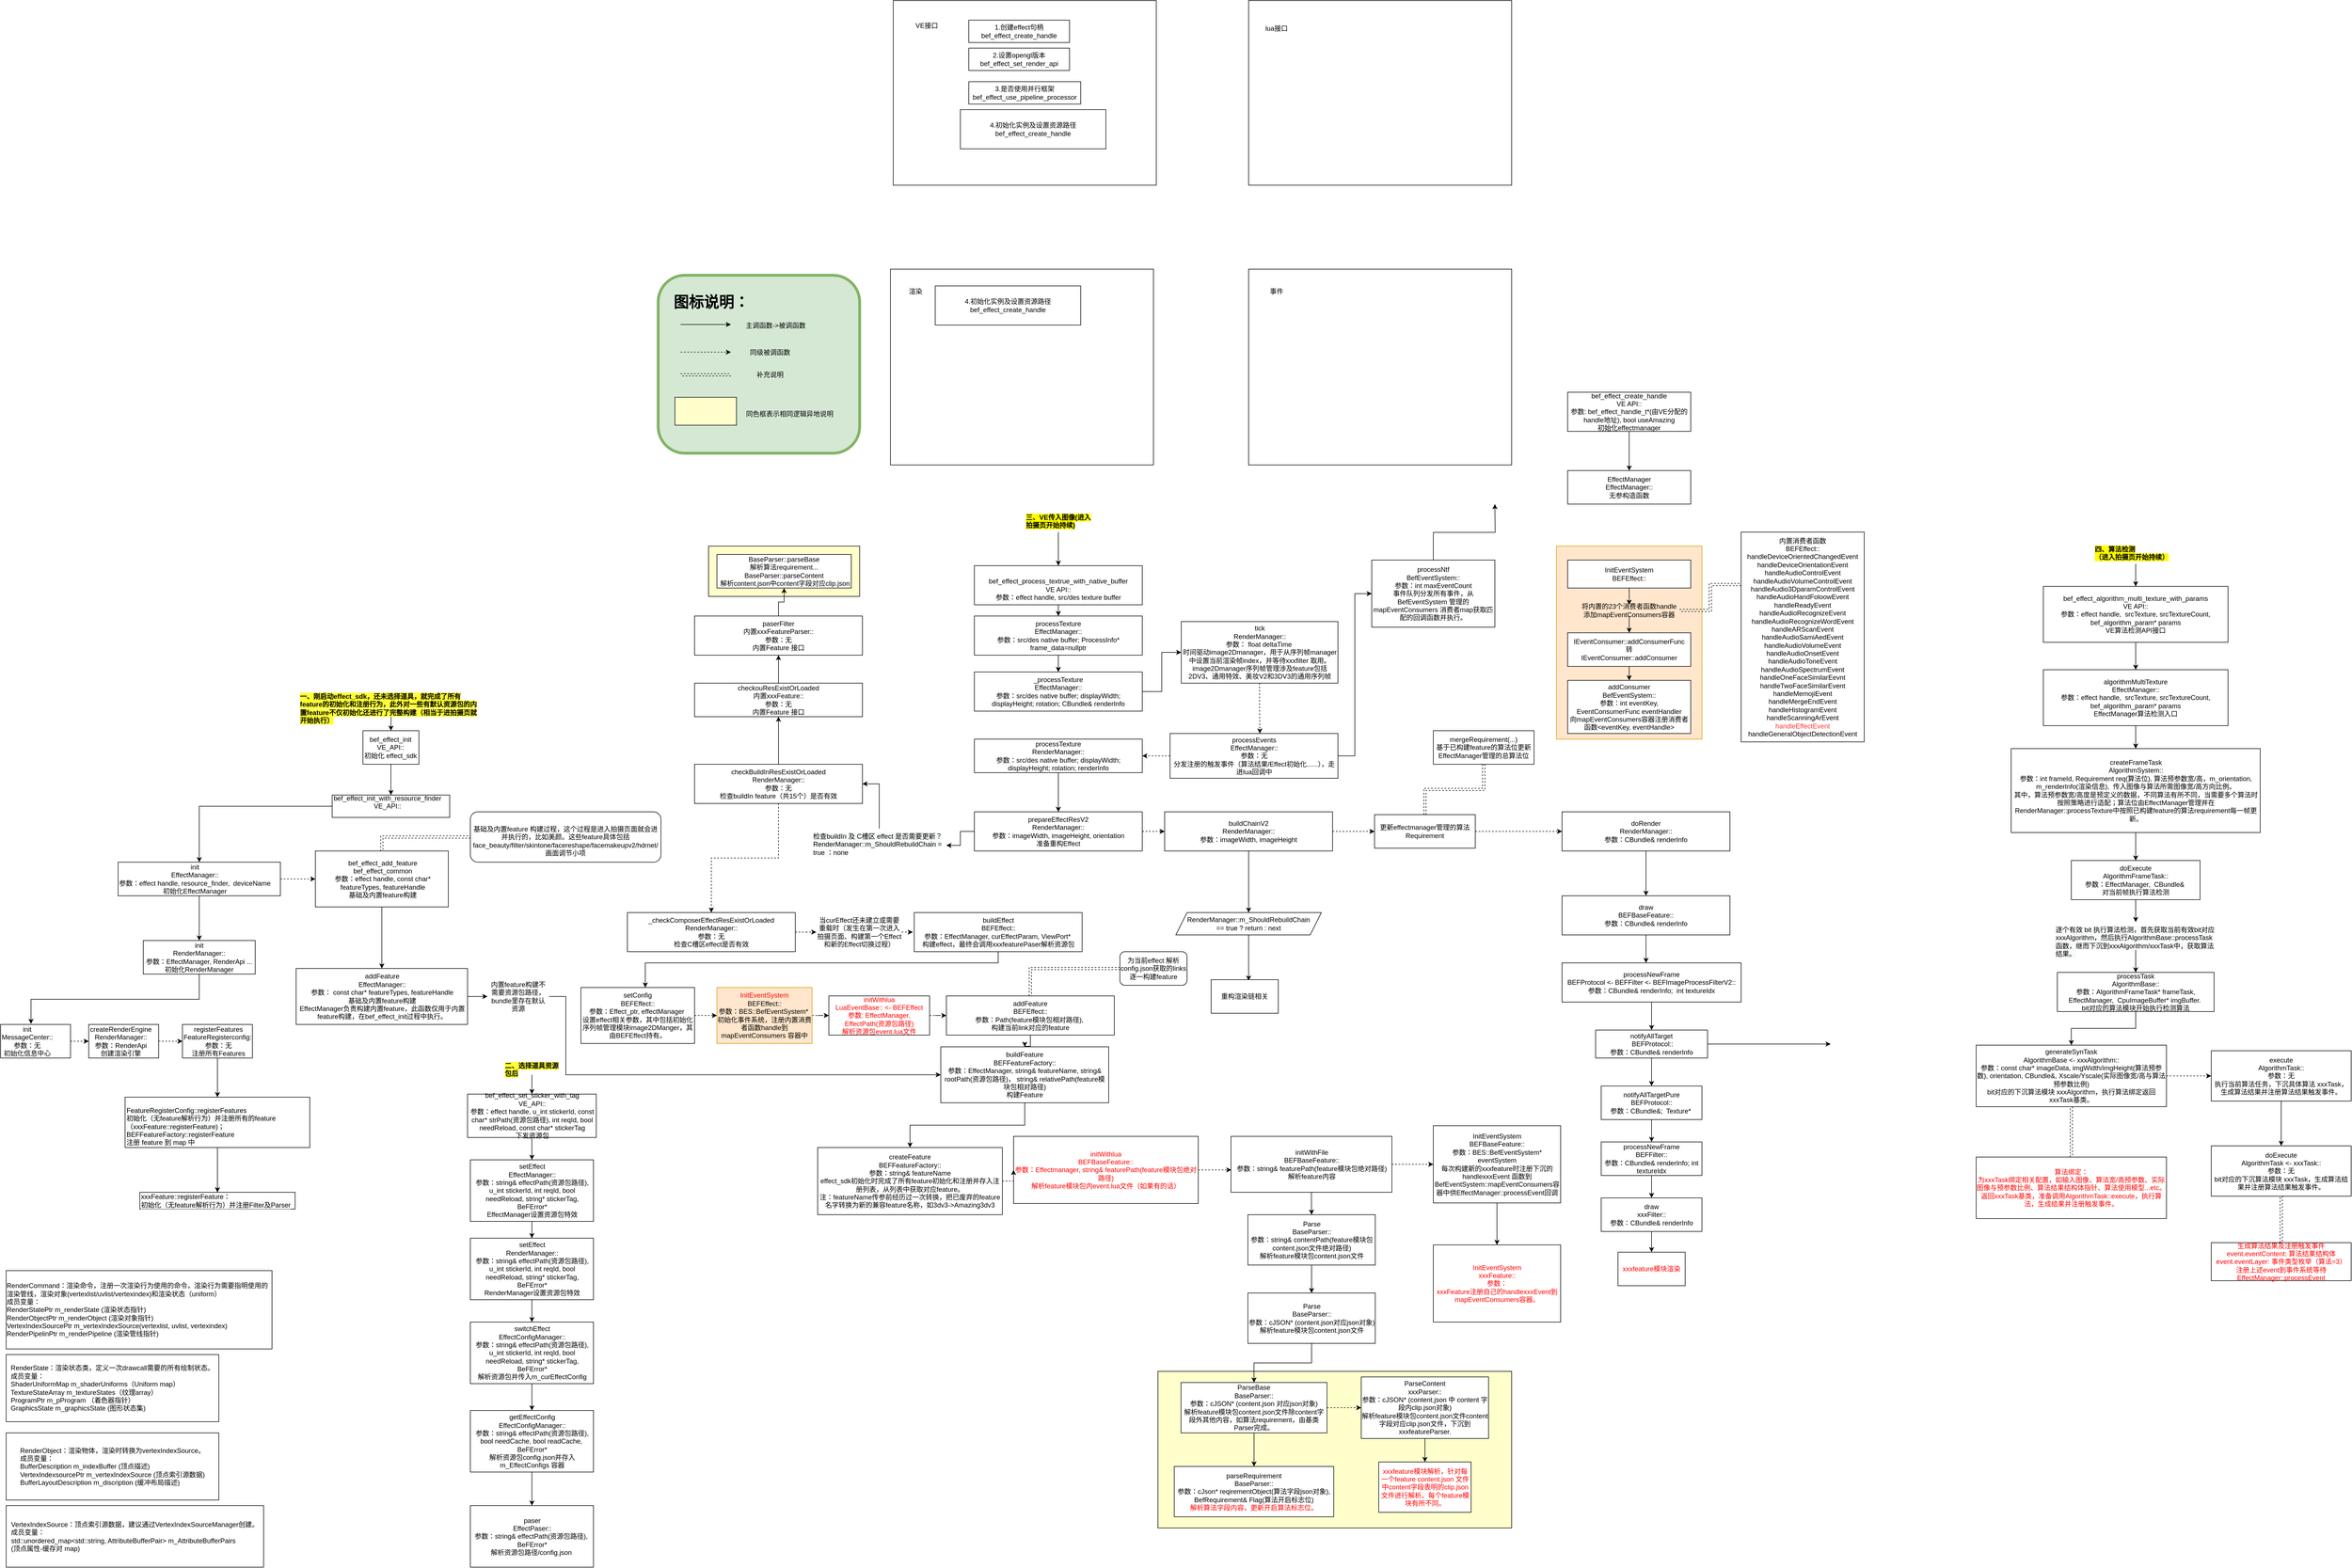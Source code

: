 <mxfile version="13.6.6" type="github"><diagram id="S2lVZ_AY6D0ffEM8kNPP" name="Page-1"><mxGraphModel dx="4008" dy="1916" grid="1" gridSize="10" guides="1" tooltips="1" connect="1" arrows="1" fold="1" page="1" pageScale="1" pageWidth="827" pageHeight="1169" math="0" shadow="0"><root><mxCell id="0"/><mxCell id="1" parent="0"/><mxCell id="6P7k_oFCu2A5ri-oF5Yv-205" value="" style="rounded=1;whiteSpace=wrap;html=1;strokeColor=#82b366;strokeWidth=5;fillColor=#d5e8d4;" parent="1" vertex="1"><mxGeometry x="-535" y="481" width="360" height="318" as="geometry"/></mxCell><mxCell id="6P7k_oFCu2A5ri-oF5Yv-184" value="" style="rounded=0;whiteSpace=wrap;html=1;strokeColor=#d79b00;fillColor=#ffe6cc;" parent="1" vertex="1"><mxGeometry x="1070" y="965" width="260" height="345" as="geometry"/></mxCell><mxCell id="6P7k_oFCu2A5ri-oF5Yv-130" value="" style="rounded=0;whiteSpace=wrap;html=1;strokeColor=#000000;fillColor=#FFFFCC;" parent="1" vertex="1"><mxGeometry x="358" y="2440" width="632" height="280" as="geometry"/></mxCell><mxCell id="6P7k_oFCu2A5ri-oF5Yv-129" value="" style="rounded=0;whiteSpace=wrap;html=1;strokeColor=#000000;fillColor=#FFFFCC;" parent="1" vertex="1"><mxGeometry x="-445" y="965" width="270" height="90" as="geometry"/></mxCell><mxCell id="6P7k_oFCu2A5ri-oF5Yv-82" style="edgeStyle=orthogonalEdgeStyle;rounded=0;orthogonalLoop=1;jettySize=auto;html=1;dashed=1;shape=link;" parent="1" source="6P7k_oFCu2A5ri-oF5Yv-80" target="6P7k_oFCu2A5ri-oF5Yv-57" edge="1"><mxGeometry relative="1" as="geometry"/></mxCell><mxCell id="6P7k_oFCu2A5ri-oF5Yv-80" value="&lt;span&gt;为当前effect 解析config.json获取的links 逐一构建feature&lt;/span&gt;" style="rounded=1;whiteSpace=wrap;html=1;strokeColor=#000000;" parent="1" vertex="1"><mxGeometry x="290" y="1690" width="120" height="60" as="geometry"/></mxCell><mxCell id="wtXymxYHKPod9JYcDsyk-7" value="" style="rounded=0;whiteSpace=wrap;html=1;" parent="1" vertex="1"><mxGeometry x="-115" y="-10" width="470" height="330" as="geometry"/></mxCell><mxCell id="wtXymxYHKPod9JYcDsyk-8" value="1.创建effect句柄&lt;br&gt;&lt;span style=&quot;font-family: &amp;#34;helvetica&amp;#34;&quot;&gt;bef_effect_create_handle&lt;/span&gt;" style="rounded=0;whiteSpace=wrap;html=1;" parent="1" vertex="1"><mxGeometry x="20" y="25" width="180" height="40" as="geometry"/></mxCell><mxCell id="wtXymxYHKPod9JYcDsyk-10" value="VE接口" style="text;html=1;strokeColor=none;fillColor=none;align=center;verticalAlign=middle;whiteSpace=wrap;rounded=0;" parent="1" vertex="1"><mxGeometry x="-90" y="25" width="70" height="20" as="geometry"/></mxCell><mxCell id="wtXymxYHKPod9JYcDsyk-12" value="2.设置opengl版本&lt;br&gt;&lt;span style=&quot;font-family: &amp;#34;helvetica&amp;#34;&quot;&gt;bef_effect_set_render_api&lt;/span&gt;&lt;span style=&quot;color: rgba(0 , 0 , 0 , 0) ; font-family: monospace ; font-size: 0px&quot;&gt;%3CmxGraphModel%3E%3Croot%3E%3CmxCell%20id%3D%220%22%2F%3E%3CmxCell%20id%3D%221%22%20parent%3D%220%22%2F%3E%3CmxCell%20id%3D%222%22%20value%3D%221.%E5%88%9B%E5%BB%BAeffect%E5%8F%A5%E6%9F%84%26lt%3Bbr%26gt%3B%26lt%3Bspan%20style%3D%26quot%3Bfont-family%3A%20%26amp%3B%2334%3Bhelvetica%26amp%3B%2334%3B%26quot%3B%26gt%3Bbef_effect_create_handle%26lt%3B%2Fspan%26gt%3B%22%20style%3D%22rounded%3D0%3BwhiteSpace%3Dwrap%3Bhtml%3D1%3B%22%20vertex%3D%221%22%20parent%3D%221%22%3E%3CmxGeometry%20x%3D%22280%22%20y%3D%22210%22%20width%3D%22180%22%20height%3D%2240%22%20as%3D%22geometry%22%2F%3E%3C%2FmxCell%3E%3C%2Froot%3E%3C%2FmxGraphModel%3E&lt;/span&gt;" style="rounded=0;whiteSpace=wrap;html=1;" parent="1" vertex="1"><mxGeometry x="20" y="75" width="180" height="40" as="geometry"/></mxCell><mxCell id="wtXymxYHKPod9JYcDsyk-13" value="3.是否使用并行框架&lt;br&gt;&lt;span style=&quot;font-family: &amp;#34;helvetica&amp;#34;&quot;&gt;bef_effect_use_pipeline_processor&lt;/span&gt;" style="rounded=0;whiteSpace=wrap;html=1;" parent="1" vertex="1"><mxGeometry x="20" y="135" width="200" height="40" as="geometry"/></mxCell><mxCell id="wtXymxYHKPod9JYcDsyk-14" value="4.初始化实例及设置资源路径&lt;br&gt;&lt;span style=&quot;font-family: &amp;#34;helvetica&amp;#34;&quot;&gt;bef_effect_create_handle&lt;/span&gt;" style="rounded=0;whiteSpace=wrap;html=1;" parent="1" vertex="1"><mxGeometry x="5" y="185" width="260" height="70" as="geometry"/></mxCell><mxCell id="wtXymxYHKPod9JYcDsyk-15" value="" style="rounded=0;whiteSpace=wrap;html=1;" parent="1" vertex="1"><mxGeometry x="-120" y="470" width="470" height="350" as="geometry"/></mxCell><mxCell id="wtXymxYHKPod9JYcDsyk-16" value="渲染" style="text;html=1;strokeColor=none;fillColor=none;align=center;verticalAlign=middle;whiteSpace=wrap;rounded=0;" parent="1" vertex="1"><mxGeometry x="-95" y="500" width="40" height="20" as="geometry"/></mxCell><mxCell id="wtXymxYHKPod9JYcDsyk-17" value="" style="rounded=0;whiteSpace=wrap;html=1;" parent="1" vertex="1"><mxGeometry x="520" y="470" width="470" height="350" as="geometry"/></mxCell><mxCell id="wtXymxYHKPod9JYcDsyk-18" value="事件" style="text;html=1;strokeColor=none;fillColor=none;align=center;verticalAlign=middle;whiteSpace=wrap;rounded=0;" parent="1" vertex="1"><mxGeometry x="550" y="500" width="40" height="20" as="geometry"/></mxCell><mxCell id="wtXymxYHKPod9JYcDsyk-19" value="" style="rounded=0;whiteSpace=wrap;html=1;" parent="1" vertex="1"><mxGeometry x="520" y="-10" width="470" height="330" as="geometry"/></mxCell><mxCell id="wtXymxYHKPod9JYcDsyk-20" value="lua接口" style="text;html=1;strokeColor=none;fillColor=none;align=center;verticalAlign=middle;whiteSpace=wrap;rounded=0;" parent="1" vertex="1"><mxGeometry x="540" y="30" width="60" height="20" as="geometry"/></mxCell><mxCell id="wtXymxYHKPod9JYcDsyk-21" value="4.初始化实例及设置资源路径&lt;br&gt;&lt;span style=&quot;font-family: &amp;#34;helvetica&amp;#34;&quot;&gt;bef_effect_create_handle&lt;/span&gt;" style="rounded=0;whiteSpace=wrap;html=1;" parent="1" vertex="1"><mxGeometry x="-40" y="500" width="260" height="70" as="geometry"/></mxCell><mxCell id="wtXymxYHKPod9JYcDsyk-69" style="edgeStyle=orthogonalEdgeStyle;rounded=0;orthogonalLoop=1;jettySize=auto;html=1;entryX=0.5;entryY=0;entryDx=0;entryDy=0;" parent="1" source="wtXymxYHKPod9JYcDsyk-24" target="wtXymxYHKPod9JYcDsyk-25" edge="1"><mxGeometry relative="1" as="geometry"/></mxCell><mxCell id="wtXymxYHKPod9JYcDsyk-24" value="&lt;br&gt;bef_effect_process_textrue_with_native_buffer&lt;br&gt;VE API::&lt;br&gt;参数：effect handle, src/des texture buffer" style="rounded=0;whiteSpace=wrap;html=1;" parent="1" vertex="1"><mxGeometry x="30" y="1000" width="300" height="70" as="geometry"/></mxCell><mxCell id="wtXymxYHKPod9JYcDsyk-70" style="edgeStyle=orthogonalEdgeStyle;rounded=0;orthogonalLoop=1;jettySize=auto;html=1;entryX=0.5;entryY=0;entryDx=0;entryDy=0;" parent="1" source="wtXymxYHKPod9JYcDsyk-25" target="wtXymxYHKPod9JYcDsyk-26" edge="1"><mxGeometry relative="1" as="geometry"/></mxCell><mxCell id="wtXymxYHKPod9JYcDsyk-25" value="processTexture&lt;br&gt;EffectManager::&lt;br&gt;参数：src/des native buffer; ProcessInfo* frame_data=nullptr" style="rounded=0;whiteSpace=wrap;html=1;" parent="1" vertex="1"><mxGeometry x="30" y="1090" width="300" height="70" as="geometry"/></mxCell><mxCell id="6P7k_oFCu2A5ri-oF5Yv-144" style="edgeStyle=orthogonalEdgeStyle;rounded=0;orthogonalLoop=1;jettySize=auto;html=1;entryX=0;entryY=0.5;entryDx=0;entryDy=0;" parent="1" source="wtXymxYHKPod9JYcDsyk-26" target="zsSVkJPb638QE2jcnx0w-1" edge="1"><mxGeometry relative="1" as="geometry"><mxPoint x="480" y="1200" as="targetPoint"/></mxGeometry></mxCell><mxCell id="wtXymxYHKPod9JYcDsyk-26" value="_processTexture&lt;br&gt;EffectManager::&lt;br&gt;参数：src/des native buffer; displayWidth; displayHeight; rotation; CBundle&amp;amp; renderInfo" style="rounded=0;whiteSpace=wrap;html=1;" parent="1" vertex="1"><mxGeometry x="30" y="1190" width="300" height="70" as="geometry"/></mxCell><mxCell id="wtXymxYHKPod9JYcDsyk-31" style="edgeStyle=orthogonalEdgeStyle;rounded=0;orthogonalLoop=1;jettySize=auto;html=1;entryX=0.5;entryY=0;entryDx=0;entryDy=0;" parent="1" source="wtXymxYHKPod9JYcDsyk-27" target="wtXymxYHKPod9JYcDsyk-28" edge="1"><mxGeometry relative="1" as="geometry"/></mxCell><mxCell id="wtXymxYHKPod9JYcDsyk-27" value="processTexture&lt;br&gt;RenderManager::&lt;br&gt;参数：src/des native buffer; displayWidth; displayHeight; rotation; renderInfo" style="rounded=0;whiteSpace=wrap;html=1;" parent="1" vertex="1"><mxGeometry x="30" y="1310" width="300" height="60" as="geometry"/></mxCell><mxCell id="wtXymxYHKPod9JYcDsyk-67" style="edgeStyle=orthogonalEdgeStyle;rounded=0;orthogonalLoop=1;jettySize=auto;html=1;entryX=0;entryY=0.5;entryDx=0;entryDy=0;dashed=1;" parent="1" source="wtXymxYHKPod9JYcDsyk-28" target="wtXymxYHKPod9JYcDsyk-29" edge="1"><mxGeometry relative="1" as="geometry"/></mxCell><mxCell id="6P7k_oFCu2A5ri-oF5Yv-109" style="edgeStyle=orthogonalEdgeStyle;rounded=0;orthogonalLoop=1;jettySize=auto;html=1;entryX=1;entryY=0.5;entryDx=0;entryDy=0;" parent="1" source="6P7k_oFCu2A5ri-oF5Yv-104" target="6P7k_oFCu2A5ri-oF5Yv-103" edge="1"><mxGeometry relative="1" as="geometry"/></mxCell><mxCell id="wtXymxYHKPod9JYcDsyk-28" value="prepareEffectResV2&lt;br&gt;RenderManager::&lt;br&gt;参数：imageWidth, imageHeight, orientation&lt;br&gt;准备重构Effect" style="rounded=0;whiteSpace=wrap;html=1;" parent="1" vertex="1"><mxGeometry x="30" y="1440" width="300" height="70" as="geometry"/></mxCell><mxCell id="wtXymxYHKPod9JYcDsyk-43" style="edgeStyle=orthogonalEdgeStyle;rounded=0;orthogonalLoop=1;jettySize=auto;html=1;entryX=0.5;entryY=0;entryDx=0;entryDy=0;" parent="1" source="wtXymxYHKPod9JYcDsyk-29" target="wtXymxYHKPod9JYcDsyk-41" edge="1"><mxGeometry relative="1" as="geometry"><mxPoint x="560" y="1600" as="targetPoint"/></mxGeometry></mxCell><mxCell id="wtXymxYHKPod9JYcDsyk-68" style="edgeStyle=orthogonalEdgeStyle;rounded=0;orthogonalLoop=1;jettySize=auto;html=1;entryX=0;entryY=0.5;entryDx=0;entryDy=0;dashed=1;" parent="1" source="6P7k_oFCu2A5ri-oF5Yv-138" target="wtXymxYHKPod9JYcDsyk-33" edge="1"><mxGeometry relative="1" as="geometry"/></mxCell><mxCell id="wtXymxYHKPod9JYcDsyk-29" value="buildChainV2&lt;br&gt;RenderManager::&lt;br&gt;参数：imageWidth, imageHeight" style="rounded=0;whiteSpace=wrap;html=1;" parent="1" vertex="1"><mxGeometry x="370" y="1440" width="300" height="70" as="geometry"/></mxCell><mxCell id="wtXymxYHKPod9JYcDsyk-52" style="edgeStyle=orthogonalEdgeStyle;orthogonalLoop=1;jettySize=auto;html=1;entryX=0.5;entryY=0;entryDx=0;entryDy=0;rounded=0;" parent="1" source="wtXymxYHKPod9JYcDsyk-33" target="wtXymxYHKPod9JYcDsyk-35" edge="1"><mxGeometry relative="1" as="geometry"/></mxCell><mxCell id="wtXymxYHKPod9JYcDsyk-33" value="doRender&lt;br&gt;RenderManager::&lt;br&gt;参数：CBundle&amp;amp; renderInfo" style="rounded=0;whiteSpace=wrap;html=1;" parent="1" vertex="1"><mxGeometry x="1080" y="1440" width="300" height="70" as="geometry"/></mxCell><mxCell id="wtXymxYHKPod9JYcDsyk-54" style="edgeStyle=orthogonalEdgeStyle;rounded=0;orthogonalLoop=1;jettySize=auto;html=1;entryX=0.469;entryY=0;entryDx=0;entryDy=0;entryPerimeter=0;" parent="1" source="wtXymxYHKPod9JYcDsyk-35" target="wtXymxYHKPod9JYcDsyk-36" edge="1"><mxGeometry relative="1" as="geometry"/></mxCell><mxCell id="wtXymxYHKPod9JYcDsyk-35" value="draw&lt;br&gt;BEFBaseFeature::&lt;br&gt;参数：CBundle&amp;amp; renderInfo" style="rounded=0;whiteSpace=wrap;html=1;" parent="1" vertex="1"><mxGeometry x="1080" y="1590" width="300" height="70" as="geometry"/></mxCell><mxCell id="wtXymxYHKPod9JYcDsyk-53" style="edgeStyle=orthogonalEdgeStyle;rounded=0;orthogonalLoop=1;jettySize=auto;html=1;" parent="1" source="wtXymxYHKPod9JYcDsyk-36" target="wtXymxYHKPod9JYcDsyk-38" edge="1"><mxGeometry relative="1" as="geometry"/></mxCell><mxCell id="wtXymxYHKPod9JYcDsyk-36" value="processNewFrame&lt;br&gt;BEFProtocol &amp;lt;- BEFFilter &amp;lt;-&amp;nbsp;BEFImageProcessFilterV2::&lt;br&gt;参数：CBundle&amp;amp; renderInfo;&amp;nbsp; int textureIdx" style="rounded=0;whiteSpace=wrap;html=1;" parent="1" vertex="1"><mxGeometry x="1080" y="1710" width="320" height="70" as="geometry"/></mxCell><mxCell id="wtXymxYHKPod9JYcDsyk-76" style="edgeStyle=orthogonalEdgeStyle;rounded=0;orthogonalLoop=1;jettySize=auto;html=1;" parent="1" source="wtXymxYHKPod9JYcDsyk-38" target="wtXymxYHKPod9JYcDsyk-74" edge="1"><mxGeometry relative="1" as="geometry"/></mxCell><mxCell id="6P7k_oFCu2A5ri-oF5Yv-3" style="edgeStyle=orthogonalEdgeStyle;rounded=0;orthogonalLoop=1;jettySize=auto;html=1;" parent="1" source="wtXymxYHKPod9JYcDsyk-38" edge="1"><mxGeometry relative="1" as="geometry"><mxPoint x="1560" y="1855" as="targetPoint"/></mxGeometry></mxCell><mxCell id="wtXymxYHKPod9JYcDsyk-38" value="notifyAllTarget&lt;br&gt;&amp;nbsp;BEFProtocol::&lt;br&gt;参数：CBundle&amp;amp; renderInfo" style="rounded=0;whiteSpace=wrap;html=1;" parent="1" vertex="1"><mxGeometry x="1140" y="1830" width="200" height="50" as="geometry"/></mxCell><mxCell id="wtXymxYHKPod9JYcDsyk-44" style="edgeStyle=orthogonalEdgeStyle;rounded=0;orthogonalLoop=1;jettySize=auto;html=1;entryX=0.558;entryY=0.028;entryDx=0;entryDy=0;entryPerimeter=0;" parent="1" source="wtXymxYHKPod9JYcDsyk-41" target="wtXymxYHKPod9JYcDsyk-42" edge="1"><mxGeometry relative="1" as="geometry"/></mxCell><mxCell id="wtXymxYHKPod9JYcDsyk-41" value="RenderManager::m_ShouldRebuildChain &lt;br&gt;== true ? return : next" style="shape=parallelogram;perimeter=parallelogramPerimeter;whiteSpace=wrap;html=1;fixedSize=1;" parent="1" vertex="1"><mxGeometry x="390" y="1620" width="260" height="40" as="geometry"/></mxCell><mxCell id="wtXymxYHKPod9JYcDsyk-42" value="重构渲染链相关" style="rounded=0;whiteSpace=wrap;html=1;" parent="1" vertex="1"><mxGeometry x="453" y="1740" width="120" height="60" as="geometry"/></mxCell><mxCell id="6P7k_oFCu2A5ri-oF5Yv-2" value="" style="edgeStyle=orthogonalEdgeStyle;rounded=0;orthogonalLoop=1;jettySize=auto;html=1;" parent="1" source="wtXymxYHKPod9JYcDsyk-72" target="6P7k_oFCu2A5ri-oF5Yv-1" edge="1"><mxGeometry relative="1" as="geometry"/></mxCell><mxCell id="wtXymxYHKPod9JYcDsyk-72" value="draw&lt;br&gt;xxxFilter::&lt;br&gt;参数：CBundle&amp;amp; renderInfo" style="rounded=0;whiteSpace=wrap;html=1;" parent="1" vertex="1"><mxGeometry x="1150" y="2130" width="180" height="60" as="geometry"/></mxCell><mxCell id="wtXymxYHKPod9JYcDsyk-78" style="edgeStyle=orthogonalEdgeStyle;rounded=0;orthogonalLoop=1;jettySize=auto;html=1;entryX=0.5;entryY=0;entryDx=0;entryDy=0;" parent="1" source="wtXymxYHKPod9JYcDsyk-73" target="wtXymxYHKPod9JYcDsyk-72" edge="1"><mxGeometry relative="1" as="geometry"/></mxCell><mxCell id="wtXymxYHKPod9JYcDsyk-73" value="processNewFrame&lt;br&gt;BEFFilter::&lt;br&gt;参数：CBundle&amp;amp; renderInfo; int textureIdx" style="rounded=0;whiteSpace=wrap;html=1;" parent="1" vertex="1"><mxGeometry x="1150" y="2030" width="180" height="60" as="geometry"/></mxCell><mxCell id="wtXymxYHKPod9JYcDsyk-77" style="edgeStyle=orthogonalEdgeStyle;rounded=0;orthogonalLoop=1;jettySize=auto;html=1;entryX=0.5;entryY=0;entryDx=0;entryDy=0;" parent="1" source="wtXymxYHKPod9JYcDsyk-74" target="wtXymxYHKPod9JYcDsyk-73" edge="1"><mxGeometry relative="1" as="geometry"/></mxCell><mxCell id="wtXymxYHKPod9JYcDsyk-74" value="notifyAllTargetPure&lt;br&gt;BEFProtocol::&lt;br&gt;参数：CBundle&amp;amp;;&amp;nbsp; Texture*&amp;nbsp;" style="rounded=0;whiteSpace=wrap;html=1;" parent="1" vertex="1"><mxGeometry x="1150" y="1930" width="180" height="60" as="geometry"/></mxCell><mxCell id="6P7k_oFCu2A5ri-oF5Yv-1" value="&lt;font color=&quot;#ff0000&quot;&gt;xxxfeature模块渲染&lt;/font&gt;" style="whiteSpace=wrap;html=1;rounded=0;" parent="1" vertex="1"><mxGeometry x="1180" y="2227" width="120" height="60" as="geometry"/></mxCell><mxCell id="6P7k_oFCu2A5ri-oF5Yv-4" value="&lt;div style=&quot;text-align: left&quot;&gt;&lt;span&gt;RenderState：&lt;/span&gt;&lt;span&gt;渲染状态类，定义一次drawcall需要的所有绘制状态。&lt;/span&gt;&lt;/div&gt;&lt;div style=&quot;text-align: left&quot;&gt;&lt;span&gt;成员变量：&lt;/span&gt;&lt;/div&gt;&lt;div style=&quot;text-align: left&quot;&gt;&lt;span&gt;ShaderUniformMap m_shaderUniforms（Uniform map）&lt;/span&gt;&lt;/div&gt;&lt;div style=&quot;text-align: left&quot;&gt;&lt;span&gt;TextureStateArray m_textureStates（纹理array）&lt;/span&gt;&lt;/div&gt;&lt;div style=&quot;text-align: left&quot;&gt;ProgramPtr m_pProgram （着色器指针）&lt;/div&gt;&lt;div style=&quot;text-align: left&quot;&gt;GraphicsState m_graphicsState (图形状态集)&lt;/div&gt;" style="rounded=0;whiteSpace=wrap;html=1;" parent="1" vertex="1"><mxGeometry x="-1700" y="2410" width="380" height="120" as="geometry"/></mxCell><mxCell id="6P7k_oFCu2A5ri-oF5Yv-5" value="&lt;div style=&quot;text-align: left&quot;&gt;&lt;span&gt;RenderCommand：&lt;/span&gt;&lt;span&gt;渲染命令，注册一次渲染行为使用的命令，渲染行为需要指明使用的渲染管线，渲染对象(vertexlist/uvlist/vertexindex)和渲染状态（uniform）&lt;/span&gt;&lt;/div&gt;&lt;div style=&quot;text-align: left&quot;&gt;&lt;span&gt;成员变量：&lt;/span&gt;&lt;/div&gt;&lt;div style=&quot;text-align: left&quot;&gt;RenderStatePtr m_renderState (渲染状态指针)&lt;/div&gt;&lt;div style=&quot;text-align: left&quot;&gt;RenderObjectPtr m_renderObject (渲染对象指针)&lt;/div&gt;&lt;div style=&quot;text-align: left&quot;&gt;VertexIndexSourcePtr m_vertexIndexSource(vertexlist, uvlist, vertexindex)&lt;/div&gt;&lt;div style=&quot;text-align: left&quot;&gt;RenderPipelinPtr m_renderPipeline (渲染管线指针)&lt;/div&gt;" style="rounded=0;whiteSpace=wrap;html=1;" parent="1" vertex="1"><mxGeometry x="-1700" y="2260" width="475" height="140" as="geometry"/></mxCell><mxCell id="6P7k_oFCu2A5ri-oF5Yv-7" value="&lt;div style=&quot;text-align: left&quot;&gt;&lt;span&gt;RenderObject：渲染物体&lt;/span&gt;&lt;span&gt;，渲染时转换为vertexIndexSource。&lt;/span&gt;&lt;/div&gt;&lt;div style=&quot;text-align: left&quot;&gt;&lt;span&gt;成员变量：&lt;/span&gt;&lt;/div&gt;&lt;div style=&quot;text-align: left&quot;&gt;BufferDescription m_indexBuffer (顶点描述)&lt;/div&gt;&lt;div style=&quot;text-align: left&quot;&gt;VertexIndexsourcePtr m_vertexIndexSource (顶点索引源数据)&lt;/div&gt;&lt;div style=&quot;text-align: left&quot;&gt;BufferLayoutDescription m_discription (缓冲布局描述)&lt;/div&gt;" style="rounded=0;whiteSpace=wrap;html=1;" parent="1" vertex="1"><mxGeometry x="-1700" y="2550" width="380" height="120" as="geometry"/></mxCell><mxCell id="6P7k_oFCu2A5ri-oF5Yv-8" value="&lt;div style=&quot;text-align: left&quot;&gt;VertexIndexSource：顶点索引源数据，建议通过VertexIndexSourceManager创建。&lt;/div&gt;&lt;div style=&quot;text-align: left&quot;&gt;成员变量：&lt;/div&gt;&lt;div style=&quot;text-align: left&quot;&gt;std::unordered_map&amp;lt;std::string, AttributeBufferPair&amp;gt; m_AttributeBufferPairs&lt;/div&gt;&lt;div style=&quot;text-align: left&quot;&gt;(顶点属性-缓存对 map)&lt;/div&gt;" style="rounded=0;whiteSpace=wrap;html=1;" parent="1" vertex="1"><mxGeometry x="-1700" y="2680" width="460" height="110" as="geometry"/></mxCell><mxCell id="6P7k_oFCu2A5ri-oF5Yv-16" style="edgeStyle=orthogonalEdgeStyle;rounded=0;orthogonalLoop=1;jettySize=auto;html=1;exitX=0.5;exitY=1;exitDx=0;exitDy=0;entryX=0.5;entryY=0;entryDx=0;entryDy=0;" parent="1" source="6P7k_oFCu2A5ri-oF5Yv-11" target="6P7k_oFCu2A5ri-oF5Yv-13" edge="1"><mxGeometry relative="1" as="geometry"><mxPoint x="-1360" y="2040" as="sourcePoint"/><mxPoint x="-1450.0" y="2128.0" as="targetPoint"/></mxGeometry></mxCell><mxCell id="6P7k_oFCu2A5ri-oF5Yv-11" value="&lt;span style=&quot;color: rgb(0 , 0 , 0) ; font-family: &amp;#34;helvetica&amp;#34; ; font-size: 12px ; font-style: normal ; font-weight: 400 ; letter-spacing: normal ; text-indent: 0px ; text-transform: none ; word-spacing: 0px ; background-color: rgb(248 , 249 , 250) ; display: inline ; float: none&quot;&gt;&lt;br&gt;FeatureRegisterConfig::registerFeatures&lt;br&gt;初始化（无feature解析行为）并注册所有的feature（xxxFeature::registerFeature)；&lt;br&gt;BEFFeatureFactory::registerFeature&lt;br&gt;注册 feature 到 map 中&lt;br&gt;&lt;/span&gt;" style="rounded=0;whiteSpace=wrap;html=1;align=left;" parent="1" vertex="1"><mxGeometry x="-1487.5" y="1950" width="330" height="90" as="geometry"/></mxCell><mxCell id="6P7k_oFCu2A5ri-oF5Yv-13" value="&lt;span style=&quot;color: rgb(0 , 0 , 0) ; font-family: &amp;#34;helvetica&amp;#34; ; font-size: 12px ; font-style: normal ; font-weight: 400 ; letter-spacing: normal ; text-indent: 0px ; text-transform: none ; word-spacing: 0px ; background-color: rgb(248 , 249 , 250) ; display: inline ; float: none&quot;&gt;xxxFeature::registerFeature：&lt;br&gt;初始化（无feature解析行为）并注册Filter及Parser&lt;br&gt;&lt;/span&gt;" style="rounded=0;whiteSpace=wrap;html=1;align=left;" parent="1" vertex="1"><mxGeometry x="-1461.25" y="2120" width="277.5" height="30" as="geometry"/></mxCell><mxCell id="6P7k_oFCu2A5ri-oF5Yv-29" style="edgeStyle=orthogonalEdgeStyle;rounded=0;orthogonalLoop=1;jettySize=auto;html=1;entryX=0.5;entryY=0;entryDx=0;entryDy=0;" parent="1" source="6P7k_oFCu2A5ri-oF5Yv-18" target="6P7k_oFCu2A5ri-oF5Yv-19" edge="1"><mxGeometry relative="1" as="geometry"/></mxCell><mxCell id="6P7k_oFCu2A5ri-oF5Yv-18" value="&lt;div style=&quot;text-align: center&quot;&gt;&lt;span style=&quot;font-family: &amp;#34;helvetica&amp;#34;&quot;&gt;bef_effect_init&lt;/span&gt;&lt;/div&gt;&lt;span style=&quot;color: rgb(0 , 0 , 0) ; font-family: &amp;#34;helvetica&amp;#34; ; font-size: 12px ; font-style: normal ; font-weight: 400 ; letter-spacing: normal ; text-indent: 0px ; text-transform: none ; word-spacing: 0px ; background-color: rgb(248 , 249 , 250) ; display: inline ; float: none&quot;&gt;&lt;div style=&quot;text-align: center&quot;&gt;VE_API::&lt;/div&gt;&lt;div style=&quot;text-align: center&quot;&gt;初始化 effect_sdk&lt;/div&gt;&lt;/span&gt;" style="rounded=0;whiteSpace=wrap;html=1;align=left;" parent="1" vertex="1"><mxGeometry x="-1062.5" y="1295" width="100" height="60" as="geometry"/></mxCell><mxCell id="6P7k_oFCu2A5ri-oF5Yv-30" style="edgeStyle=orthogonalEdgeStyle;rounded=0;orthogonalLoop=1;jettySize=auto;html=1;entryX=0.5;entryY=0;entryDx=0;entryDy=0;" parent="1" source="6P7k_oFCu2A5ri-oF5Yv-19" target="6P7k_oFCu2A5ri-oF5Yv-20" edge="1"><mxGeometry relative="1" as="geometry"/></mxCell><mxCell id="6P7k_oFCu2A5ri-oF5Yv-19" value="&lt;div style=&quot;text-align: center&quot;&gt;&lt;font face=&quot;helvetica&quot;&gt;bef_effect_init_with_resource_finder&lt;/font&gt;&lt;/div&gt;&lt;div style=&quot;text-align: center&quot;&gt;&lt;font face=&quot;helvetica&quot;&gt;VE_API::&lt;/font&gt;&lt;/div&gt;&lt;div style=&quot;text-align: center&quot;&gt;&lt;font face=&quot;helvetica&quot;&gt;&lt;br&gt;&lt;/font&gt;&lt;/div&gt;" style="rounded=0;whiteSpace=wrap;html=1;align=left;" parent="1" vertex="1"><mxGeometry x="-1117.5" y="1410" width="210" height="40" as="geometry"/></mxCell><mxCell id="6P7k_oFCu2A5ri-oF5Yv-31" style="edgeStyle=orthogonalEdgeStyle;rounded=0;orthogonalLoop=1;jettySize=auto;html=1;entryX=0.5;entryY=0;entryDx=0;entryDy=0;" parent="1" source="6P7k_oFCu2A5ri-oF5Yv-20" target="6P7k_oFCu2A5ri-oF5Yv-21" edge="1"><mxGeometry relative="1" as="geometry"/></mxCell><mxCell id="6P7k_oFCu2A5ri-oF5Yv-90" style="edgeStyle=orthogonalEdgeStyle;rounded=0;orthogonalLoop=1;jettySize=auto;html=1;dashed=1;entryX=0;entryY=0.5;entryDx=0;entryDy=0;" parent="1" source="6P7k_oFCu2A5ri-oF5Yv-20" target="6P7k_oFCu2A5ri-oF5Yv-91" edge="1"><mxGeometry relative="1" as="geometry"/></mxCell><mxCell id="6P7k_oFCu2A5ri-oF5Yv-20" value="&lt;div style=&quot;text-align: center&quot;&gt;&lt;span style=&quot;font-family: &amp;#34;helvetica&amp;#34;&quot;&gt;init&lt;/span&gt;&lt;/div&gt;&lt;font face=&quot;helvetica&quot;&gt;&lt;div style=&quot;text-align: center&quot;&gt;&lt;span&gt;EffectManager::&lt;/span&gt;&lt;/div&gt;&lt;div style=&quot;text-align: center&quot;&gt;&lt;span&gt;参数：effect handle, resource_finder,&amp;nbsp; deviceName&lt;/span&gt;&lt;/div&gt;&lt;div style=&quot;text-align: center&quot;&gt;初始化EffectManager&lt;/div&gt;&lt;/font&gt;" style="rounded=0;whiteSpace=wrap;html=1;align=left;" parent="1" vertex="1"><mxGeometry x="-1500" y="1530" width="290" height="60" as="geometry"/></mxCell><mxCell id="6P7k_oFCu2A5ri-oF5Yv-25" style="edgeStyle=orthogonalEdgeStyle;rounded=0;orthogonalLoop=1;jettySize=auto;html=1;entryX=0.435;entryY=-0.017;entryDx=0;entryDy=0;entryPerimeter=0;exitX=0.5;exitY=1;exitDx=0;exitDy=0;" parent="1" source="6P7k_oFCu2A5ri-oF5Yv-21" target="6P7k_oFCu2A5ri-oF5Yv-24" edge="1"><mxGeometry relative="1" as="geometry"/></mxCell><mxCell id="6P7k_oFCu2A5ri-oF5Yv-21" value="&lt;div&gt;&lt;span style=&quot;font-family: &amp;#34;helvetica&amp;#34;&quot;&gt;init&lt;/span&gt;&lt;/div&gt;&lt;font face=&quot;helvetica&quot;&gt;&lt;div&gt;RenderManager::&lt;/div&gt;&lt;div&gt;参数：EffectManager, RenderApi ...&lt;/div&gt;&lt;div&gt;初始化RenderManager&lt;/div&gt;&lt;/font&gt;" style="rounded=0;whiteSpace=wrap;html=1;align=center;" parent="1" vertex="1"><mxGeometry x="-1455" y="1670" width="200" height="60" as="geometry"/></mxCell><mxCell id="6P7k_oFCu2A5ri-oF5Yv-32" style="edgeStyle=orthogonalEdgeStyle;rounded=0;orthogonalLoop=1;jettySize=auto;html=1;" parent="1" source="6P7k_oFCu2A5ri-oF5Yv-22" target="6P7k_oFCu2A5ri-oF5Yv-11" edge="1"><mxGeometry relative="1" as="geometry"><mxPoint x="-1322.5" y="1950.0" as="targetPoint"/></mxGeometry></mxCell><mxCell id="6P7k_oFCu2A5ri-oF5Yv-22" value="&lt;div style=&quot;text-align: center&quot;&gt;&lt;span style=&quot;font-family: &amp;#34;helvetica&amp;#34;&quot;&gt;registerFeatures&lt;/span&gt;&lt;/div&gt;&lt;font face=&quot;helvetica&quot;&gt;&lt;div style=&quot;text-align: center&quot;&gt;&lt;span&gt;FeatureRegisterconfig::&lt;/span&gt;&lt;/div&gt;&lt;div style=&quot;text-align: center&quot;&gt;&lt;span&gt;参数：无&lt;/span&gt;&lt;/div&gt;&lt;div style=&quot;text-align: center&quot;&gt;&lt;span&gt;注册所有Features&lt;/span&gt;&lt;/div&gt;&lt;/font&gt;" style="rounded=0;whiteSpace=wrap;html=1;align=left;" parent="1" vertex="1"><mxGeometry x="-1385" y="1820" width="125" height="60" as="geometry"/></mxCell><mxCell id="6P7k_oFCu2A5ri-oF5Yv-53" value="" style="edgeStyle=orthogonalEdgeStyle;rounded=0;orthogonalLoop=1;jettySize=auto;html=1;dashed=1;" parent="1" source="6P7k_oFCu2A5ri-oF5Yv-23" target="6P7k_oFCu2A5ri-oF5Yv-22" edge="1"><mxGeometry relative="1" as="geometry"><Array as="points"><mxPoint x="-1385" y="1850"/><mxPoint x="-1385" y="1850"/></Array></mxGeometry></mxCell><mxCell id="6P7k_oFCu2A5ri-oF5Yv-23" value="&lt;div style=&quot;text-align: center&quot;&gt;&lt;font face=&quot;helvetica&quot;&gt;createRenderEngine&lt;/font&gt;&lt;/div&gt;&lt;div style=&quot;text-align: center&quot;&gt;&lt;font face=&quot;helvetica&quot;&gt;RenderManager::&lt;/font&gt;&lt;/div&gt;&lt;div style=&quot;text-align: center&quot;&gt;&lt;font face=&quot;helvetica&quot;&gt;参数：RenderApi&lt;/font&gt;&lt;/div&gt;&lt;div style=&quot;text-align: center&quot;&gt;&lt;font face=&quot;helvetica&quot;&gt;创建渲染引擎&lt;/font&gt;&lt;/div&gt;" style="rounded=0;whiteSpace=wrap;html=1;align=left;" parent="1" vertex="1"><mxGeometry x="-1552.5" y="1820" width="125" height="60" as="geometry"/></mxCell><mxCell id="6P7k_oFCu2A5ri-oF5Yv-52" style="edgeStyle=orthogonalEdgeStyle;rounded=0;orthogonalLoop=1;jettySize=auto;html=1;dashed=1;" parent="1" source="6P7k_oFCu2A5ri-oF5Yv-24" target="6P7k_oFCu2A5ri-oF5Yv-23" edge="1"><mxGeometry relative="1" as="geometry"><Array as="points"><mxPoint x="-1552" y="1850"/><mxPoint x="-1552" y="1850"/></Array></mxGeometry></mxCell><mxCell id="6P7k_oFCu2A5ri-oF5Yv-24" value="&lt;div style=&quot;text-align: center&quot;&gt;&lt;font face=&quot;helvetica&quot;&gt;init&lt;/font&gt;&lt;/div&gt;&lt;div style=&quot;text-align: center&quot;&gt;&lt;font face=&quot;helvetica&quot;&gt;MessageCenter::&lt;/font&gt;&lt;/div&gt;&lt;div style=&quot;text-align: center&quot;&gt;&lt;font face=&quot;helvetica&quot;&gt;参数：无&lt;/font&gt;&lt;/div&gt;&lt;div style=&quot;text-align: center&quot;&gt;&lt;font face=&quot;helvetica&quot;&gt;初始化信息中心&lt;/font&gt;&lt;/div&gt;" style="rounded=0;whiteSpace=wrap;html=1;align=left;" parent="1" vertex="1"><mxGeometry x="-1710" y="1820" width="125" height="60" as="geometry"/></mxCell><mxCell id="6P7k_oFCu2A5ri-oF5Yv-33" style="edgeStyle=orthogonalEdgeStyle;rounded=0;orthogonalLoop=1;jettySize=auto;html=1;entryX=0.5;entryY=0;entryDx=0;entryDy=0;" parent="1" source="6P7k_oFCu2A5ri-oF5Yv-28" target="6P7k_oFCu2A5ri-oF5Yv-18" edge="1"><mxGeometry relative="1" as="geometry"/></mxCell><mxCell id="6P7k_oFCu2A5ri-oF5Yv-28" value="&lt;span style=&quot;color: rgb(0 , 0 , 0) ; font-family: &amp;#34;helvetica&amp;#34; ; font-style: normal ; letter-spacing: normal ; text-align: left ; text-indent: 0px ; text-transform: none ; word-spacing: 0px ; display: inline ; float: none ; background-color: rgb(255 , 255 , 51)&quot;&gt;&lt;font style=&quot;font-size: 12px&quot;&gt;&lt;b&gt;一、刚启动effect_sdk，还未选择道具，就完成了所有feature的初始化和注册行为，此外对一些有默认资源包的内置feature不仅初始化还进行了完整构建（相当于进拍摄页就开始执行）&lt;/b&gt;&lt;/font&gt;&lt;/span&gt;" style="text;whiteSpace=wrap;html=1;" parent="1" vertex="1"><mxGeometry x="-1177" y="1220" width="329.37" height="30" as="geometry"/></mxCell><mxCell id="6P7k_oFCu2A5ri-oF5Yv-46" style="edgeStyle=orthogonalEdgeStyle;rounded=0;orthogonalLoop=1;jettySize=auto;html=1;entryX=0.5;entryY=0;entryDx=0;entryDy=0;" parent="1" source="6P7k_oFCu2A5ri-oF5Yv-34" target="6P7k_oFCu2A5ri-oF5Yv-35" edge="1"><mxGeometry relative="1" as="geometry"/></mxCell><mxCell id="6P7k_oFCu2A5ri-oF5Yv-34" value="&lt;span style=&quot;color: rgb(0 , 0 , 0) ; font-family: &amp;#34;helvetica&amp;#34; ; font-size: 12px ; font-style: normal ; letter-spacing: normal ; text-align: left ; text-indent: 0px ; text-transform: none ; word-spacing: 0px ; display: inline ; float: none ; background-color: rgb(255 , 255 , 51)&quot;&gt;&lt;b&gt;二、选择道具资源包后&lt;/b&gt;&lt;/span&gt;" style="text;whiteSpace=wrap;html=1;" parent="1" vertex="1"><mxGeometry x="-810.62" y="1880" width="100" height="30" as="geometry"/></mxCell><mxCell id="6P7k_oFCu2A5ri-oF5Yv-45" style="edgeStyle=orthogonalEdgeStyle;rounded=0;orthogonalLoop=1;jettySize=auto;html=1;" parent="1" source="6P7k_oFCu2A5ri-oF5Yv-35" target="6P7k_oFCu2A5ri-oF5Yv-36" edge="1"><mxGeometry relative="1" as="geometry"/></mxCell><mxCell id="6P7k_oFCu2A5ri-oF5Yv-35" value="&lt;div style=&quot;text-align: center&quot;&gt;&lt;font face=&quot;helvetica&quot;&gt;bef_effect_set_sticker_with_tag&lt;/font&gt;&lt;/div&gt;&lt;div style=&quot;text-align: center&quot;&gt;&lt;font face=&quot;helvetica&quot;&gt;VE_API::&lt;/font&gt;&lt;/div&gt;&lt;div style=&quot;text-align: center&quot;&gt;&lt;font face=&quot;helvetica&quot;&gt;参数：effect handle, u_int stickerId, const char* strPath(资源包路径), int reqId, bool needReload, const char* stickerTag&lt;/font&gt;&lt;/div&gt;&lt;div style=&quot;text-align: center&quot;&gt;&lt;font face=&quot;helvetica&quot;&gt;下发资源包&lt;/font&gt;&lt;/div&gt;" style="rounded=0;whiteSpace=wrap;html=1;align=left;" parent="1" vertex="1"><mxGeometry x="-875.62" y="1944.5" width="230" height="77.5" as="geometry"/></mxCell><mxCell id="6P7k_oFCu2A5ri-oF5Yv-44" style="edgeStyle=orthogonalEdgeStyle;rounded=0;orthogonalLoop=1;jettySize=auto;html=1;entryX=0.5;entryY=0;entryDx=0;entryDy=0;" parent="1" source="6P7k_oFCu2A5ri-oF5Yv-36" target="6P7k_oFCu2A5ri-oF5Yv-37" edge="1"><mxGeometry relative="1" as="geometry"/></mxCell><mxCell id="6P7k_oFCu2A5ri-oF5Yv-36" value="&lt;div style=&quot;text-align: center&quot;&gt;&lt;font face=&quot;helvetica&quot;&gt;setEffect&lt;/font&gt;&lt;/div&gt;&lt;div style=&quot;text-align: center&quot;&gt;&lt;font face=&quot;helvetica&quot;&gt;EffectManager::&lt;/font&gt;&lt;/div&gt;&lt;div style=&quot;text-align: center&quot;&gt;&lt;font face=&quot;helvetica&quot;&gt;参数：string&amp;amp; effectPath(资源包路径), u_int stickerId, int reqId, bool needReload, string* stickerTag, BeFError*&lt;/font&gt;&lt;/div&gt;&lt;div style=&quot;text-align: center&quot;&gt;&lt;font face=&quot;helvetica&quot;&gt;EffectManager设置资源包特效&lt;/font&gt;&lt;/div&gt;" style="rounded=0;whiteSpace=wrap;html=1;align=left;" parent="1" vertex="1"><mxGeometry x="-870.62" y="2062" width="220" height="110" as="geometry"/></mxCell><mxCell id="6P7k_oFCu2A5ri-oF5Yv-43" style="edgeStyle=orthogonalEdgeStyle;rounded=0;orthogonalLoop=1;jettySize=auto;html=1;entryX=0.5;entryY=0;entryDx=0;entryDy=0;" parent="1" source="6P7k_oFCu2A5ri-oF5Yv-37" target="6P7k_oFCu2A5ri-oF5Yv-38" edge="1"><mxGeometry relative="1" as="geometry"/></mxCell><mxCell id="6P7k_oFCu2A5ri-oF5Yv-37" value="&lt;div style=&quot;text-align: center&quot;&gt;&lt;font face=&quot;helvetica&quot;&gt;setEffect&lt;/font&gt;&lt;/div&gt;&lt;div style=&quot;text-align: center&quot;&gt;&lt;font face=&quot;helvetica&quot;&gt;RenderManager::&lt;/font&gt;&lt;/div&gt;&lt;div style=&quot;text-align: center&quot;&gt;&lt;font face=&quot;helvetica&quot;&gt;参数：string&amp;amp; effectPath(资源包路径), u_int stickerId, int reqId, bool needReload, string* stickerTag, BeFError*&lt;/font&gt;&lt;/div&gt;&lt;div style=&quot;text-align: center&quot;&gt;&lt;font face=&quot;helvetica&quot;&gt;RenderManager设置资源包特效&lt;/font&gt;&lt;/div&gt;" style="rounded=0;whiteSpace=wrap;html=1;align=left;" parent="1" vertex="1"><mxGeometry x="-870.62" y="2202" width="220" height="110" as="geometry"/></mxCell><mxCell id="6P7k_oFCu2A5ri-oF5Yv-42" style="edgeStyle=orthogonalEdgeStyle;rounded=0;orthogonalLoop=1;jettySize=auto;html=1;entryX=0.5;entryY=0;entryDx=0;entryDy=0;" parent="1" source="6P7k_oFCu2A5ri-oF5Yv-38" target="6P7k_oFCu2A5ri-oF5Yv-40" edge="1"><mxGeometry relative="1" as="geometry"/></mxCell><mxCell id="6P7k_oFCu2A5ri-oF5Yv-38" value="&lt;div style=&quot;text-align: center&quot;&gt;&lt;font face=&quot;helvetica&quot;&gt;switchEffect&lt;/font&gt;&lt;/div&gt;&lt;div style=&quot;text-align: center&quot;&gt;&lt;span style=&quot;font-family: &amp;#34;helvetica&amp;#34;&quot;&gt;EffectConfigManager::&lt;/span&gt;&lt;/div&gt;&lt;div style=&quot;text-align: center&quot;&gt;&lt;span style=&quot;font-family: &amp;#34;helvetica&amp;#34;&quot;&gt;参数：string&amp;amp; effectPath(资源包路径), u_int stickerId, int reqId, bool needReload, string* stickerTag, BeFError*&lt;/span&gt;&lt;br&gt;&lt;/div&gt;&lt;div style=&quot;text-align: center&quot;&gt;&lt;font face=&quot;helvetica&quot;&gt;解析资源包并传入m_curEffectConfig&lt;/font&gt;&lt;/div&gt;" style="rounded=0;whiteSpace=wrap;html=1;align=left;" parent="1" vertex="1"><mxGeometry x="-870.62" y="2352" width="220" height="110" as="geometry"/></mxCell><mxCell id="6P7k_oFCu2A5ri-oF5Yv-39" value="&lt;div style=&quot;text-align: center&quot;&gt;&lt;font face=&quot;helvetica&quot;&gt;paser&lt;/font&gt;&lt;/div&gt;&lt;div style=&quot;text-align: center&quot;&gt;&lt;span style=&quot;font-family: &amp;#34;helvetica&amp;#34;&quot;&gt;EffectPaser::&lt;/span&gt;&lt;/div&gt;&lt;div style=&quot;text-align: center&quot;&gt;&lt;span style=&quot;font-family: &amp;#34;helvetica&amp;#34;&quot;&gt;参数：string&amp;amp; effectPath(资源包路径),&amp;nbsp; BeFError*&lt;/span&gt;&lt;/div&gt;&lt;div style=&quot;text-align: center&quot;&gt;&lt;font face=&quot;helvetica&quot;&gt;解析资源包路径/config.json&amp;nbsp;&lt;/font&gt;&lt;/div&gt;" style="rounded=0;whiteSpace=wrap;html=1;align=left;" parent="1" vertex="1"><mxGeometry x="-870.62" y="2680" width="220" height="110" as="geometry"/></mxCell><mxCell id="6P7k_oFCu2A5ri-oF5Yv-41" style="edgeStyle=orthogonalEdgeStyle;rounded=0;orthogonalLoop=1;jettySize=auto;html=1;exitX=0.5;exitY=1;exitDx=0;exitDy=0;entryX=0.5;entryY=0;entryDx=0;entryDy=0;" parent="1" source="6P7k_oFCu2A5ri-oF5Yv-40" target="6P7k_oFCu2A5ri-oF5Yv-39" edge="1"><mxGeometry relative="1" as="geometry"><mxPoint x="-790.62" y="2562" as="targetPoint"/></mxGeometry></mxCell><mxCell id="6P7k_oFCu2A5ri-oF5Yv-40" value="&lt;div style=&quot;text-align: center&quot;&gt;&lt;font face=&quot;helvetica&quot;&gt;getEffectConfig&lt;/font&gt;&lt;/div&gt;&lt;div style=&quot;text-align: center&quot;&gt;&lt;span style=&quot;font-family: &amp;#34;helvetica&amp;#34;&quot;&gt;EffectConfigManager::&lt;/span&gt;&lt;/div&gt;&lt;div style=&quot;text-align: center&quot;&gt;&lt;span style=&quot;font-family: &amp;#34;helvetica&amp;#34;&quot;&gt;参数：string&amp;amp; effectPath(资源包路径), bool needCache, bool readCache,&amp;nbsp; BeFError*&lt;/span&gt;&lt;/div&gt;&lt;div style=&quot;text-align: center&quot;&gt;&lt;font face=&quot;helvetica&quot;&gt;解析资源包config.json并存入m_EffectConfigs 容器&lt;/font&gt;&lt;/div&gt;" style="rounded=0;whiteSpace=wrap;html=1;align=left;" parent="1" vertex="1"><mxGeometry x="-870.62" y="2510" width="220" height="110" as="geometry"/></mxCell><mxCell id="6P7k_oFCu2A5ri-oF5Yv-84" style="edgeStyle=orthogonalEdgeStyle;rounded=0;orthogonalLoop=1;jettySize=auto;html=1;" parent="1" source="6P7k_oFCu2A5ri-oF5Yv-50" target="wtXymxYHKPod9JYcDsyk-24" edge="1"><mxGeometry relative="1" as="geometry"/></mxCell><mxCell id="6P7k_oFCu2A5ri-oF5Yv-50" value="&lt;font face=&quot;helvetica&quot;&gt;&lt;b style=&quot;background-color: rgb(255 , 255 , 0)&quot;&gt;三、VE传入图像(进入拍摄页开始持续)&lt;/b&gt;&lt;/font&gt;" style="text;whiteSpace=wrap;html=1;" parent="1" vertex="1"><mxGeometry x="120" y="900" width="120" height="40" as="geometry"/></mxCell><mxCell id="zsSVkJPb638QE2jcnx0w-8" style="edgeStyle=orthogonalEdgeStyle;rounded=0;orthogonalLoop=1;jettySize=auto;html=1;" parent="1" source="6P7k_oFCu2A5ri-oF5Yv-51" target="zsSVkJPb638QE2jcnx0w-7" edge="1"><mxGeometry relative="1" as="geometry"><Array as="points"><mxPoint x="73" y="1710"/><mxPoint x="-558" y="1710"/></Array></mxGeometry></mxCell><mxCell id="6P7k_oFCu2A5ri-oF5Yv-51" value="buildEffect&lt;br&gt;BEFEffect::&lt;br&gt;参数：EffectManager, curEffectParam, ViewPort*&amp;nbsp;&lt;br&gt;构建effect，最终会调用xxxfeaturePaser解析资源包" style="rounded=0;whiteSpace=wrap;html=1;" parent="1" vertex="1"><mxGeometry x="-77.5" y="1620" width="300" height="70" as="geometry"/></mxCell><mxCell id="6P7k_oFCu2A5ri-oF5Yv-74" style="edgeStyle=orthogonalEdgeStyle;rounded=0;orthogonalLoop=1;jettySize=auto;html=1;" parent="1" source="6P7k_oFCu2A5ri-oF5Yv-57" target="6P7k_oFCu2A5ri-oF5Yv-62" edge="1"><mxGeometry relative="1" as="geometry"/></mxCell><mxCell id="6P7k_oFCu2A5ri-oF5Yv-57" value="addFeature&lt;br&gt;BEFEffect::&lt;br&gt;参数：Path(feature模块包相对路径),&amp;nbsp;&lt;br&gt;构建当前link对应的feature" style="rounded=0;whiteSpace=wrap;html=1;" parent="1" vertex="1"><mxGeometry x="-20" y="1769" width="300" height="70" as="geometry"/></mxCell><mxCell id="zsSVkJPb638QE2jcnx0w-11" style="edgeStyle=orthogonalEdgeStyle;rounded=0;orthogonalLoop=1;jettySize=auto;html=1;entryX=0;entryY=0.5;entryDx=0;entryDy=0;dashed=1;" parent="1" source="6P7k_oFCu2A5ri-oF5Yv-59" target="6P7k_oFCu2A5ri-oF5Yv-57" edge="1"><mxGeometry relative="1" as="geometry"/></mxCell><mxCell id="6P7k_oFCu2A5ri-oF5Yv-59" value="&lt;font color=&quot;#ff0000&quot;&gt;initWithlua&lt;br&gt;LuaEventBase:: &amp;lt;- BEFEffect&lt;br&gt;参数: EffectManager, EffectPath(资源包路径)&lt;br&gt;解析资源包event.lua文件&lt;/font&gt;" style="rounded=0;whiteSpace=wrap;html=1;" parent="1" vertex="1"><mxGeometry x="-230" y="1769" width="180" height="70" as="geometry"/></mxCell><mxCell id="6P7k_oFCu2A5ri-oF5Yv-70" style="edgeStyle=orthogonalEdgeStyle;rounded=0;orthogonalLoop=1;jettySize=auto;html=1;entryX=0.5;entryY=0;entryDx=0;entryDy=0;" parent="1" source="6P7k_oFCu2A5ri-oF5Yv-62" target="6P7k_oFCu2A5ri-oF5Yv-64" edge="1"><mxGeometry relative="1" as="geometry"/></mxCell><mxCell id="6P7k_oFCu2A5ri-oF5Yv-62" value="buildFeature&lt;br&gt;BEFFeatureFactory::&lt;br&gt;参数：EffectManager, string&amp;amp; featureName, string&amp;amp; rootPath(资源包路径)， string&amp;amp; relativePath(feature模块包相对路径)&lt;br&gt;构建Feature" style="rounded=0;whiteSpace=wrap;html=1;" parent="1" vertex="1"><mxGeometry x="-30" y="1860" width="300" height="100" as="geometry"/></mxCell><mxCell id="6P7k_oFCu2A5ri-oF5Yv-69" style="edgeStyle=orthogonalEdgeStyle;rounded=0;orthogonalLoop=1;jettySize=auto;html=1;entryX=0.002;entryY=0.6;entryDx=0;entryDy=0;entryPerimeter=0;dashed=1;" parent="1" source="6P7k_oFCu2A5ri-oF5Yv-63" target="6P7k_oFCu2A5ri-oF5Yv-67" edge="1"><mxGeometry relative="1" as="geometry"/></mxCell><mxCell id="6P7k_oFCu2A5ri-oF5Yv-63" value="&lt;font color=&quot;#ff0000&quot;&gt;initWithlua&lt;br&gt;BEFBaseFeature::&lt;br&gt;参数：Effectmanager, string&amp;amp; featurePath(feature模块包绝对路径)&lt;br&gt;解析feature模块包内event.lua文件（如果有的话）&lt;/font&gt;" style="rounded=0;whiteSpace=wrap;html=1;" parent="1" vertex="1"><mxGeometry x="100" y="2020" width="330" height="120" as="geometry"/></mxCell><mxCell id="6P7k_oFCu2A5ri-oF5Yv-65" style="edgeStyle=orthogonalEdgeStyle;rounded=0;orthogonalLoop=1;jettySize=auto;html=1;dashed=1;" parent="1" source="6P7k_oFCu2A5ri-oF5Yv-64" target="6P7k_oFCu2A5ri-oF5Yv-63" edge="1"><mxGeometry relative="1" as="geometry"/></mxCell><mxCell id="6P7k_oFCu2A5ri-oF5Yv-64" value="createFeature&lt;br&gt;BEFFeatureFactory::&lt;br&gt;参数：string&amp;amp; featureName&lt;br&gt;effect_sdk初始化时完成了所有feature初始化和注册并存入注册列表，从列表中获取对应feature。&lt;br&gt;注：featureName传参前经历过一次转换，把已废弃的feature名字转换为新的兼容feature名称，如3dv3-&amp;gt;Amazing3dv3" style="rounded=0;whiteSpace=wrap;html=1;" parent="1" vertex="1"><mxGeometry x="-250" y="2040" width="330" height="120" as="geometry"/></mxCell><mxCell id="6P7k_oFCu2A5ri-oF5Yv-75" style="edgeStyle=orthogonalEdgeStyle;rounded=0;orthogonalLoop=1;jettySize=auto;html=1;entryX=0.5;entryY=0;entryDx=0;entryDy=0;" parent="1" source="6P7k_oFCu2A5ri-oF5Yv-67" target="6P7k_oFCu2A5ri-oF5Yv-68" edge="1"><mxGeometry relative="1" as="geometry"/></mxCell><mxCell id="6P7k_oFCu2A5ri-oF5Yv-186" style="edgeStyle=orthogonalEdgeStyle;rounded=0;orthogonalLoop=1;jettySize=auto;html=1;entryX=0;entryY=0.5;entryDx=0;entryDy=0;dashed=1;" parent="1" source="6P7k_oFCu2A5ri-oF5Yv-67" target="6P7k_oFCu2A5ri-oF5Yv-185" edge="1"><mxGeometry relative="1" as="geometry"/></mxCell><mxCell id="6P7k_oFCu2A5ri-oF5Yv-67" value="initWithFile&lt;br&gt;BEFBaseFeature::&lt;br&gt;参数：string&amp;amp; featurePath(feature模块包绝对路径)&lt;br&gt;解析feature内容" style="rounded=0;whiteSpace=wrap;html=1;" parent="1" vertex="1"><mxGeometry x="488.5" y="2020" width="287.5" height="100" as="geometry"/></mxCell><mxCell id="6P7k_oFCu2A5ri-oF5Yv-76" style="edgeStyle=orthogonalEdgeStyle;rounded=0;orthogonalLoop=1;jettySize=auto;html=1;" parent="1" source="6P7k_oFCu2A5ri-oF5Yv-68" target="6P7k_oFCu2A5ri-oF5Yv-71" edge="1"><mxGeometry relative="1" as="geometry"/></mxCell><mxCell id="6P7k_oFCu2A5ri-oF5Yv-68" value="Parse&lt;br&gt;BaseParser::&lt;br&gt;参数：string&amp;amp; contentPath(feature模块包content.json文件绝对路径)&lt;br&gt;解析feature模块包content.json文件" style="rounded=0;whiteSpace=wrap;html=1;" parent="1" vertex="1"><mxGeometry x="518.75" y="2160" width="227.5" height="90" as="geometry"/></mxCell><mxCell id="6P7k_oFCu2A5ri-oF5Yv-77" style="edgeStyle=orthogonalEdgeStyle;rounded=0;orthogonalLoop=1;jettySize=auto;html=1;entryX=0.5;entryY=0;entryDx=0;entryDy=0;exitX=0.5;exitY=1;exitDx=0;exitDy=0;" parent="1" source="6P7k_oFCu2A5ri-oF5Yv-71" target="6P7k_oFCu2A5ri-oF5Yv-123" edge="1"><mxGeometry relative="1" as="geometry"/></mxCell><mxCell id="6P7k_oFCu2A5ri-oF5Yv-71" value="Parse&lt;br&gt;BaseParser::&lt;br&gt;参数：cJSON* (content.json对应json对象)&lt;br&gt;解析feature模块包content.json文件" style="rounded=0;whiteSpace=wrap;html=1;" parent="1" vertex="1"><mxGeometry x="518.75" y="2300" width="227.5" height="90" as="geometry"/></mxCell><mxCell id="6P7k_oFCu2A5ri-oF5Yv-86" style="edgeStyle=orthogonalEdgeStyle;rounded=0;orthogonalLoop=1;jettySize=auto;html=1;entryX=0.5;entryY=0;entryDx=0;entryDy=0;" parent="1" source="6P7k_oFCu2A5ri-oF5Yv-72" target="6P7k_oFCu2A5ri-oF5Yv-85" edge="1"><mxGeometry relative="1" as="geometry"/></mxCell><mxCell id="6P7k_oFCu2A5ri-oF5Yv-72" value="ParseContent&lt;br&gt;xxxParser::&lt;br&gt;参数：cJSON* (content.json 中 content 字段内clip.json对象)&lt;br&gt;解析feature模块包content.json文件content字段对应clip.json文件，下沉到xxxfeatureParser." style="rounded=0;whiteSpace=wrap;html=1;" parent="1" vertex="1"><mxGeometry x="721.25" y="2450" width="227.5" height="110" as="geometry"/></mxCell><mxCell id="6P7k_oFCu2A5ri-oF5Yv-85" value="&lt;font color=&quot;#ff0000&quot;&gt;xxxfeature模块解析，针对每一个feature content.json 文件中content字段表明的clip.json文件进行解析。每个feature模块有所不同。&lt;/font&gt;" style="whiteSpace=wrap;html=1;rounded=0;" parent="1" vertex="1"><mxGeometry x="752.5" y="2602" width="165" height="90" as="geometry"/></mxCell><mxCell id="6P7k_oFCu2A5ri-oF5Yv-92" style="edgeStyle=orthogonalEdgeStyle;rounded=0;orthogonalLoop=1;jettySize=auto;html=1;entryX=0.5;entryY=0;entryDx=0;entryDy=0;dashed=1;shape=link;exitX=0;exitY=0.5;exitDx=0;exitDy=0;" parent="1" source="6P7k_oFCu2A5ri-oF5Yv-147" target="6P7k_oFCu2A5ri-oF5Yv-91" edge="1"><mxGeometry relative="1" as="geometry"><mxPoint x="-875.62" y="1490.0" as="sourcePoint"/></mxGeometry></mxCell><mxCell id="6P7k_oFCu2A5ri-oF5Yv-96" style="edgeStyle=orthogonalEdgeStyle;rounded=0;orthogonalLoop=1;jettySize=auto;html=1;entryX=0.5;entryY=0;entryDx=0;entryDy=0;" parent="1" source="6P7k_oFCu2A5ri-oF5Yv-91" target="6P7k_oFCu2A5ri-oF5Yv-93" edge="1"><mxGeometry relative="1" as="geometry"/></mxCell><mxCell id="6P7k_oFCu2A5ri-oF5Yv-91" value="&lt;div style=&quot;text-align: center&quot;&gt;bef_effect_add_feature&lt;/div&gt;&lt;div style=&quot;text-align: center&quot;&gt;bef_effect_common&lt;/div&gt;&lt;div style=&quot;text-align: center&quot;&gt;参数：effect handle, const char* featureTypes, featureHandle&lt;/div&gt;&lt;div style=&quot;text-align: center&quot;&gt;基础及内置feature构建&lt;/div&gt;" style="rounded=0;whiteSpace=wrap;html=1;align=left;" parent="1" vertex="1"><mxGeometry x="-1147.5" y="1510" width="237.5" height="100" as="geometry"/></mxCell><mxCell id="6P7k_oFCu2A5ri-oF5Yv-95" style="edgeStyle=orthogonalEdgeStyle;rounded=0;orthogonalLoop=1;jettySize=auto;html=1;entryX=0;entryY=0.5;entryDx=0;entryDy=0;" parent="1" source="6P7k_oFCu2A5ri-oF5Yv-97" target="6P7k_oFCu2A5ri-oF5Yv-62" edge="1"><mxGeometry relative="1" as="geometry"><Array as="points"><mxPoint x="-700" y="1770"/><mxPoint x="-700" y="1910"/></Array></mxGeometry></mxCell><mxCell id="6P7k_oFCu2A5ri-oF5Yv-93" value="&lt;div style=&quot;text-align: center&quot;&gt;addFeature&lt;/div&gt;&lt;div style=&quot;text-align: center&quot;&gt;EffectManager::&lt;/div&gt;&lt;div style=&quot;text-align: center&quot;&gt;参数： const char* featureTypes, featureHandle&lt;/div&gt;&lt;div style=&quot;text-align: center&quot;&gt;基础及内置feature构建&lt;/div&gt;&lt;div style=&quot;text-align: center&quot;&gt;EffectManager负责构建内置feature，此函数仅用于内置feature构建，在bef_effect_init过程中执行。&lt;/div&gt;" style="rounded=0;whiteSpace=wrap;html=1;align=left;" parent="1" vertex="1"><mxGeometry x="-1181.87" y="1720" width="306.25" height="100" as="geometry"/></mxCell><mxCell id="6P7k_oFCu2A5ri-oF5Yv-97" value="内置feature构建不需要资源包路径，bundle里存在默认资源" style="text;html=1;strokeColor=none;fillColor=none;align=center;verticalAlign=middle;whiteSpace=wrap;rounded=0;" parent="1" vertex="1"><mxGeometry x="-840" y="1765" width="110" height="10" as="geometry"/></mxCell><mxCell id="6P7k_oFCu2A5ri-oF5Yv-98" style="edgeStyle=orthogonalEdgeStyle;rounded=0;orthogonalLoop=1;jettySize=auto;html=1;entryX=0;entryY=0.5;entryDx=0;entryDy=0;" parent="1" source="6P7k_oFCu2A5ri-oF5Yv-93" target="6P7k_oFCu2A5ri-oF5Yv-97" edge="1"><mxGeometry relative="1" as="geometry"><mxPoint x="-875.62" y="1770" as="sourcePoint"/><mxPoint x="-30" y="1910" as="targetPoint"/></mxGeometry></mxCell><mxCell id="6P7k_oFCu2A5ri-oF5Yv-111" style="edgeStyle=orthogonalEdgeStyle;rounded=0;orthogonalLoop=1;jettySize=auto;html=1;entryX=0.5;entryY=0;entryDx=0;entryDy=0;dashed=1;" parent="1" source="6P7k_oFCu2A5ri-oF5Yv-103" target="6P7k_oFCu2A5ri-oF5Yv-106" edge="1"><mxGeometry relative="1" as="geometry"/></mxCell><mxCell id="6P7k_oFCu2A5ri-oF5Yv-116" style="edgeStyle=orthogonalEdgeStyle;rounded=0;orthogonalLoop=1;jettySize=auto;html=1;entryX=0.5;entryY=1;entryDx=0;entryDy=0;" parent="1" source="6P7k_oFCu2A5ri-oF5Yv-103" target="6P7k_oFCu2A5ri-oF5Yv-115" edge="1"><mxGeometry relative="1" as="geometry"/></mxCell><mxCell id="6P7k_oFCu2A5ri-oF5Yv-103" value="checkBuildInResExistOrLoaded&lt;br&gt;RenderManager::&lt;br&gt;参数：无&lt;br&gt;检查buildIn feature（共15个）是否有效" style="rounded=0;whiteSpace=wrap;html=1;" parent="1" vertex="1"><mxGeometry x="-470" y="1355" width="300" height="70" as="geometry"/></mxCell><mxCell id="6P7k_oFCu2A5ri-oF5Yv-106" value="_checkComposerEffectResExistOrLoaded&lt;br&gt;RenderManager::&lt;br&gt;参数：无&lt;br&gt;检查C槽区effect是否有效" style="rounded=0;whiteSpace=wrap;html=1;" parent="1" vertex="1"><mxGeometry x="-590" y="1620" width="300" height="70" as="geometry"/></mxCell><mxCell id="6P7k_oFCu2A5ri-oF5Yv-104" value="&lt;span style=&quot;color: rgb(0 , 0 , 0) ; font-family: &amp;#34;helvetica&amp;#34; ; font-size: 12px ; font-style: normal ; font-weight: 400 ; letter-spacing: normal ; text-align: center ; text-indent: 0px ; text-transform: none ; word-spacing: 0px ; background-color: rgb(248 , 249 , 250) ; display: inline ; float: none&quot;&gt;检查buildIn 及 C槽区 effect 是否需要更新？RenderManager::m_ShouldRebuildChain = true ：&lt;/span&gt;&lt;span style=&quot;color: rgb(0 , 0 , 0) ; font-family: &amp;#34;helvetica&amp;#34; ; font-size: 12px ; font-style: normal ; font-weight: 400 ; letter-spacing: normal ; text-align: center ; text-indent: 0px ; text-transform: none ; word-spacing: 0px ; background-color: rgb(248 , 249 , 250) ; display: inline ; float: none&quot;&gt;none&lt;/span&gt;" style="text;whiteSpace=wrap;html=1;" parent="1" vertex="1"><mxGeometry x="-260" y="1470" width="240" height="60" as="geometry"/></mxCell><mxCell id="6P7k_oFCu2A5ri-oF5Yv-110" style="edgeStyle=orthogonalEdgeStyle;rounded=0;orthogonalLoop=1;jettySize=auto;html=1;entryX=1;entryY=0.5;entryDx=0;entryDy=0;" parent="1" source="wtXymxYHKPod9JYcDsyk-28" target="6P7k_oFCu2A5ri-oF5Yv-104" edge="1"><mxGeometry relative="1" as="geometry"><mxPoint x="30" y="1475" as="sourcePoint"/><mxPoint x="-160" y="1495" as="targetPoint"/></mxGeometry></mxCell><mxCell id="6P7k_oFCu2A5ri-oF5Yv-114" style="edgeStyle=orthogonalEdgeStyle;rounded=0;orthogonalLoop=1;jettySize=auto;html=1;dashed=1;" parent="1" source="6P7k_oFCu2A5ri-oF5Yv-55" edge="1"><mxGeometry relative="1" as="geometry"><mxPoint x="-80" y="1655" as="targetPoint"/></mxGeometry></mxCell><mxCell id="6P7k_oFCu2A5ri-oF5Yv-55" value="当curEffect还未建立或需要重载时（发生在第一次进入拍摄页面、构建第一个Effect和新的Effect切换过程）" style="text;html=1;strokeColor=none;fillColor=none;align=center;verticalAlign=middle;whiteSpace=wrap;rounded=0;" parent="1" vertex="1"><mxGeometry x="-252.5" y="1640" width="152.5" height="30" as="geometry"/></mxCell><mxCell id="6P7k_oFCu2A5ri-oF5Yv-113" style="edgeStyle=orthogonalEdgeStyle;rounded=0;orthogonalLoop=1;jettySize=auto;html=1;dashed=1;" parent="1" source="6P7k_oFCu2A5ri-oF5Yv-106" target="6P7k_oFCu2A5ri-oF5Yv-55" edge="1"><mxGeometry relative="1" as="geometry"><mxPoint x="-290" y="1655" as="sourcePoint"/><mxPoint x="-77.5" y="1655" as="targetPoint"/></mxGeometry></mxCell><mxCell id="6P7k_oFCu2A5ri-oF5Yv-118" style="edgeStyle=orthogonalEdgeStyle;rounded=0;orthogonalLoop=1;jettySize=auto;html=1;entryX=0.5;entryY=1;entryDx=0;entryDy=0;" parent="1" source="6P7k_oFCu2A5ri-oF5Yv-115" target="6P7k_oFCu2A5ri-oF5Yv-117" edge="1"><mxGeometry relative="1" as="geometry"/></mxCell><mxCell id="6P7k_oFCu2A5ri-oF5Yv-115" value="checkouResExistOrLoaded&lt;br&gt;内置xxxFeature::&lt;br&gt;参数：无&lt;br&gt;内置Feature 接口" style="rounded=0;whiteSpace=wrap;html=1;" parent="1" vertex="1"><mxGeometry x="-470" y="1210" width="300" height="60" as="geometry"/></mxCell><mxCell id="6P7k_oFCu2A5ri-oF5Yv-119" style="edgeStyle=orthogonalEdgeStyle;rounded=0;orthogonalLoop=1;jettySize=auto;html=1;entryX=0.5;entryY=1;entryDx=0;entryDy=0;" parent="1" source="6P7k_oFCu2A5ri-oF5Yv-117" target="6P7k_oFCu2A5ri-oF5Yv-120" edge="1"><mxGeometry relative="1" as="geometry"><mxPoint x="-320" y="1050" as="targetPoint"/></mxGeometry></mxCell><mxCell id="6P7k_oFCu2A5ri-oF5Yv-117" value="paserFilter&lt;br&gt;内置xxxFeatureParser::&lt;br&gt;参数：无&lt;br&gt;内置Feature 接口" style="rounded=0;whiteSpace=wrap;html=1;" parent="1" vertex="1"><mxGeometry x="-470" y="1090" width="300" height="70" as="geometry"/></mxCell><mxCell id="6P7k_oFCu2A5ri-oF5Yv-120" value="BaseParser::parseBase&lt;br&gt;解析算法requirement...&lt;br&gt;BaseParser::parseContent&lt;br&gt;&amp;nbsp;解析content.json中content字段对应clip.json" style="rounded=0;whiteSpace=wrap;html=1;strokeColor=#000000;" parent="1" vertex="1"><mxGeometry x="-430" y="980" width="240" height="60" as="geometry"/></mxCell><mxCell id="6P7k_oFCu2A5ri-oF5Yv-125" style="edgeStyle=orthogonalEdgeStyle;rounded=0;orthogonalLoop=1;jettySize=auto;html=1;entryX=0;entryY=0.5;entryDx=0;entryDy=0;dashed=1;" parent="1" source="6P7k_oFCu2A5ri-oF5Yv-123" target="6P7k_oFCu2A5ri-oF5Yv-72" edge="1"><mxGeometry relative="1" as="geometry"/></mxCell><mxCell id="6P7k_oFCu2A5ri-oF5Yv-127" style="edgeStyle=orthogonalEdgeStyle;rounded=0;orthogonalLoop=1;jettySize=auto;html=1;entryX=0.5;entryY=0;entryDx=0;entryDy=0;" parent="1" source="6P7k_oFCu2A5ri-oF5Yv-123" target="6P7k_oFCu2A5ri-oF5Yv-126" edge="1"><mxGeometry relative="1" as="geometry"/></mxCell><mxCell id="6P7k_oFCu2A5ri-oF5Yv-123" value="ParseBase&lt;br&gt;BaseParser::&lt;br&gt;参数：cJSON* (content.json 对应json对象)&lt;br&gt;解析feature模块包content.json文件除content字段外其他内容，如算法requirement，由基类Parser完成。" style="rounded=0;whiteSpace=wrap;html=1;" parent="1" vertex="1"><mxGeometry x="399.25" y="2460" width="260.75" height="90" as="geometry"/></mxCell><mxCell id="6P7k_oFCu2A5ri-oF5Yv-126" value="parseRequirement&lt;br&gt;BaseParser::&lt;br&gt;参数：cJson* reqirementObject(算法字段json对象), BefRequirement&amp;amp; Flag(算法开启标志位)&lt;br&gt;&lt;font color=&quot;#ff0000&quot;&gt;解析算法字段内容，更新开启算法标志位。&lt;/font&gt;" style="rounded=0;whiteSpace=wrap;html=1;" parent="1" vertex="1"><mxGeometry x="387.13" y="2610" width="285" height="90" as="geometry"/></mxCell><mxCell id="6P7k_oFCu2A5ri-oF5Yv-167" style="edgeStyle=orthogonalEdgeStyle;rounded=0;orthogonalLoop=1;jettySize=auto;html=1;entryX=0.5;entryY=0;entryDx=0;entryDy=0;" parent="1" source="6P7k_oFCu2A5ri-oF5Yv-131" target="6P7k_oFCu2A5ri-oF5Yv-132" edge="1"><mxGeometry relative="1" as="geometry"/></mxCell><mxCell id="6P7k_oFCu2A5ri-oF5Yv-131" value="&lt;font face=&quot;helvetica&quot;&gt;&lt;b style=&quot;background-color: rgb(255 , 255 , 0)&quot;&gt;四、算法检测&lt;br&gt;（进入拍摄页开始持续）&lt;br&gt;&lt;/b&gt;&lt;/font&gt;" style="text;whiteSpace=wrap;html=1;" parent="1" vertex="1"><mxGeometry x="2030" y="957" width="150" height="40" as="geometry"/></mxCell><mxCell id="6P7k_oFCu2A5ri-oF5Yv-135" style="edgeStyle=orthogonalEdgeStyle;rounded=0;orthogonalLoop=1;jettySize=auto;html=1;entryX=0.5;entryY=0;entryDx=0;entryDy=0;" parent="1" source="6P7k_oFCu2A5ri-oF5Yv-132" target="6P7k_oFCu2A5ri-oF5Yv-134" edge="1"><mxGeometry relative="1" as="geometry"/></mxCell><mxCell id="6P7k_oFCu2A5ri-oF5Yv-132" value="bef_effect_algorithm_multi_texture_with_params&lt;br&gt;VE API::&lt;br&gt;参数：effect handle,&amp;nbsp; srcTexture, srcTextureCount, bef_algorithm_param* params&lt;br&gt;VE算法检测API接口" style="rounded=0;whiteSpace=wrap;html=1;strokeColor=#000000;fillColor=#FFFFFF;" parent="1" vertex="1"><mxGeometry x="1940" y="1037" width="330" height="100" as="geometry"/></mxCell><mxCell id="6P7k_oFCu2A5ri-oF5Yv-137" style="edgeStyle=orthogonalEdgeStyle;rounded=0;orthogonalLoop=1;jettySize=auto;html=1;entryX=0.5;entryY=0;entryDx=0;entryDy=0;" parent="1" source="6P7k_oFCu2A5ri-oF5Yv-134" target="6P7k_oFCu2A5ri-oF5Yv-136" edge="1"><mxGeometry relative="1" as="geometry"/></mxCell><mxCell id="6P7k_oFCu2A5ri-oF5Yv-134" value="algorithmMultiTexture&lt;br&gt;EffectManager::&lt;br&gt;参数：effect handle,&amp;nbsp; srcTexture, srcTextureCount, bef_algorithm_param* params&lt;br&gt;EffectManager算法检测入口" style="rounded=0;whiteSpace=wrap;html=1;strokeColor=#000000;fillColor=#FFFFFF;" parent="1" vertex="1"><mxGeometry x="1940" y="1186" width="330" height="100" as="geometry"/></mxCell><mxCell id="6P7k_oFCu2A5ri-oF5Yv-157" style="edgeStyle=orthogonalEdgeStyle;rounded=0;orthogonalLoop=1;jettySize=auto;html=1;entryX=0.5;entryY=0;entryDx=0;entryDy=0;" parent="1" source="6P7k_oFCu2A5ri-oF5Yv-136" target="6P7k_oFCu2A5ri-oF5Yv-148" edge="1"><mxGeometry relative="1" as="geometry"/></mxCell><mxCell id="6P7k_oFCu2A5ri-oF5Yv-136" value="createFrameTask&lt;br&gt;AlgorithmSystem::&lt;br&gt;参数：&lt;span&gt;int frameId, Requirement req(算法位), 算法预参数宽/高，m_orientation, m_renderInfo(渲染信息),&amp;nbsp; 传入图像与算法所需图像宽/高方向比例。&lt;br&gt;其中，算法预参数宽/高度是预定义的数据，不同算法有所不同，当需要多个算法时按照策略进行适配；算法位由EffectManager管理并在RenderManager::processTexture中按照已构建feature的算法requirement每一帧更新。&lt;br&gt;&lt;/span&gt;" style="rounded=0;whiteSpace=wrap;html=1;strokeColor=#000000;fillColor=#FFFFFF;" parent="1" vertex="1"><mxGeometry x="1882.5" y="1327" width="445" height="150" as="geometry"/></mxCell><mxCell id="6P7k_oFCu2A5ri-oF5Yv-141" style="edgeStyle=orthogonalEdgeStyle;rounded=0;orthogonalLoop=1;jettySize=auto;html=1;shape=link;dashed=1;" parent="1" source="6P7k_oFCu2A5ri-oF5Yv-138" target="6P7k_oFCu2A5ri-oF5Yv-140" edge="1"><mxGeometry relative="1" as="geometry"/></mxCell><mxCell id="6P7k_oFCu2A5ri-oF5Yv-138" value="更新effectmanager管理的算法Requirement" style="rounded=0;whiteSpace=wrap;html=1;strokeColor=#000000;fillColor=#FFFFFF;" parent="1" vertex="1"><mxGeometry x="745" y="1445" width="180" height="60" as="geometry"/></mxCell><mxCell id="6P7k_oFCu2A5ri-oF5Yv-139" style="edgeStyle=orthogonalEdgeStyle;rounded=0;orthogonalLoop=1;jettySize=auto;html=1;entryX=0;entryY=0.5;entryDx=0;entryDy=0;dashed=1;" parent="1" source="wtXymxYHKPod9JYcDsyk-29" target="6P7k_oFCu2A5ri-oF5Yv-138" edge="1"><mxGeometry relative="1" as="geometry"><mxPoint x="670" y="1475.0" as="sourcePoint"/><mxPoint x="980" y="1475.0" as="targetPoint"/></mxGeometry></mxCell><mxCell id="6P7k_oFCu2A5ri-oF5Yv-140" value="mergeRequirement(...)&lt;br&gt;基于已构建feature的算法位更新EffectManager管理的总算法位" style="rounded=0;whiteSpace=wrap;html=1;strokeColor=#000000;fillColor=#FFFFFF;" parent="1" vertex="1"><mxGeometry x="850" y="1295" width="180" height="60" as="geometry"/></mxCell><mxCell id="6P7k_oFCu2A5ri-oF5Yv-145" style="edgeStyle=orthogonalEdgeStyle;rounded=0;orthogonalLoop=1;jettySize=auto;html=1;entryX=1;entryY=0.5;entryDx=0;entryDy=0;dashed=1;" parent="1" source="6P7k_oFCu2A5ri-oF5Yv-143" target="wtXymxYHKPod9JYcDsyk-27" edge="1"><mxGeometry relative="1" as="geometry"/></mxCell><mxCell id="6P7k_oFCu2A5ri-oF5Yv-146" style="edgeStyle=orthogonalEdgeStyle;rounded=0;orthogonalLoop=1;jettySize=auto;html=1;entryX=0;entryY=0.5;entryDx=0;entryDy=0;" parent="1" source="6P7k_oFCu2A5ri-oF5Yv-143" target="6P7k_oFCu2A5ri-oF5Yv-168" edge="1"><mxGeometry relative="1" as="geometry"><mxPoint x="740" y="1030.0" as="targetPoint"/></mxGeometry></mxCell><mxCell id="6P7k_oFCu2A5ri-oF5Yv-143" value="processEvents&lt;br&gt;EffectManager::&lt;br&gt;参数：无&lt;br&gt;分发注册的触发事件（算法结果/Effect初始化......），走进lua回调中" style="rounded=0;whiteSpace=wrap;html=1;" parent="1" vertex="1"><mxGeometry x="379.63" y="1300" width="300" height="80" as="geometry"/></mxCell><mxCell id="6P7k_oFCu2A5ri-oF5Yv-147" value="&lt;br class=&quot;Apple-interchange-newline&quot;&gt;&lt;span style=&quot;font-family: &amp;#34;helvetica&amp;#34;&quot;&gt;基础及内置feature 构建过程，这个过程是进入拍摄页面就会进并执行的，比如美颜。这些feature具体包括face_beauty/filter/skintone/facereshape/facemakeupv2/hdrnet/画面调节小项&lt;/span&gt;" style="rounded=1;whiteSpace=wrap;html=1;strokeColor=#000000;fillColor=#FFFFFF;" parent="1" vertex="1"><mxGeometry x="-870.62" y="1440" width="340.62" height="90" as="geometry"/></mxCell><mxCell id="6P7k_oFCu2A5ri-oF5Yv-155" style="edgeStyle=orthogonalEdgeStyle;rounded=0;orthogonalLoop=1;jettySize=auto;html=1;" parent="1" source="6P7k_oFCu2A5ri-oF5Yv-148" target="6P7k_oFCu2A5ri-oF5Yv-150" edge="1"><mxGeometry relative="1" as="geometry"/></mxCell><mxCell id="6P7k_oFCu2A5ri-oF5Yv-148" value="&lt;span&gt;doExecute&lt;br&gt;AlgorithmFrameTask::&lt;br&gt;参数：EffectManager,&amp;nbsp; CBundle&amp;amp;&amp;nbsp;&lt;br&gt;对当前帧执行算法检测&lt;br&gt;&lt;/span&gt;" style="rounded=0;whiteSpace=wrap;html=1;strokeColor=#000000;fillColor=#FFFFFF;" parent="1" vertex="1"><mxGeometry x="1990" y="1527" width="230" height="70" as="geometry"/></mxCell><mxCell id="6P7k_oFCu2A5ri-oF5Yv-154" style="edgeStyle=orthogonalEdgeStyle;rounded=0;orthogonalLoop=1;jettySize=auto;html=1;entryX=0.5;entryY=0;entryDx=0;entryDy=0;" parent="1" source="6P7k_oFCu2A5ri-oF5Yv-149" target="6P7k_oFCu2A5ri-oF5Yv-151" edge="1"><mxGeometry relative="1" as="geometry"/></mxCell><mxCell id="6P7k_oFCu2A5ri-oF5Yv-149" value="&lt;span&gt;processTask&lt;br&gt;AlgorithmBase::&lt;br&gt;参数：AlgorithmFrameTask* frameTask, EffectManager,&amp;nbsp; CpuImageBuffer* imgBuffer.&amp;nbsp;&lt;br&gt;bit对应的算法模块开始执行检测算法&lt;br&gt;&lt;/span&gt;" style="rounded=0;whiteSpace=wrap;html=1;strokeColor=#000000;fillColor=#FFFFFF;" parent="1" vertex="1"><mxGeometry x="1965" y="1727" width="280" height="70" as="geometry"/></mxCell><mxCell id="6P7k_oFCu2A5ri-oF5Yv-156" style="edgeStyle=orthogonalEdgeStyle;rounded=0;orthogonalLoop=1;jettySize=auto;html=1;entryX=0.5;entryY=0;entryDx=0;entryDy=0;" parent="1" source="6P7k_oFCu2A5ri-oF5Yv-150" target="6P7k_oFCu2A5ri-oF5Yv-149" edge="1"><mxGeometry relative="1" as="geometry"/></mxCell><mxCell id="6P7k_oFCu2A5ri-oF5Yv-150" value="&lt;span style=&quot;color: rgb(0 , 0 , 0) ; font-family: &amp;#34;helvetica&amp;#34; ; font-size: 12px ; font-style: normal ; font-weight: 400 ; letter-spacing: normal ; text-align: center ; text-indent: 0px ; text-transform: none ; word-spacing: 0px ; background-color: rgb(248 , 249 , 250) ; display: inline ; float: none&quot;&gt;逐个有效 bit 执行算法检测，首先获取当前有效bit对应xxxAlgorithm，然后执行AlgorithmBase::processTask函数，继而下沉到xxxAlgorithm/xxxTask中，获取算法结果。&lt;/span&gt;" style="text;whiteSpace=wrap;html=1;" parent="1" vertex="1"><mxGeometry x="1960" y="1637" width="290" height="50" as="geometry"/></mxCell><mxCell id="6P7k_oFCu2A5ri-oF5Yv-153" style="edgeStyle=orthogonalEdgeStyle;rounded=0;orthogonalLoop=1;jettySize=auto;html=1;entryX=0;entryY=0.5;entryDx=0;entryDy=0;dashed=1;" parent="1" source="6P7k_oFCu2A5ri-oF5Yv-151" target="6P7k_oFCu2A5ri-oF5Yv-152" edge="1"><mxGeometry relative="1" as="geometry"/></mxCell><mxCell id="6P7k_oFCu2A5ri-oF5Yv-164" style="edgeStyle=orthogonalEdgeStyle;rounded=0;orthogonalLoop=1;jettySize=auto;html=1;entryX=0.5;entryY=0;entryDx=0;entryDy=0;shape=link;dashed=1;" parent="1" source="6P7k_oFCu2A5ri-oF5Yv-151" target="6P7k_oFCu2A5ri-oF5Yv-162" edge="1"><mxGeometry relative="1" as="geometry"><mxPoint x="1990" y="2037" as="targetPoint"/></mxGeometry></mxCell><mxCell id="6P7k_oFCu2A5ri-oF5Yv-151" value="&lt;span&gt;generateSynTask&lt;br&gt;AlgorithmBase &amp;lt;- xxxAlgorithm::&lt;br&gt;参数：const char* imageData, imgWidth/imgHeight(算法预参数), orientation, CBundle&amp;amp;, Xscale/Yscale(实际图像宽/高与算法预参数比例)&lt;br&gt;bit对应的下沉算法模块 xxxAlgorithm，执行算法绑定返回xxxTask基类。&lt;br&gt;&lt;/span&gt;" style="rounded=0;whiteSpace=wrap;html=1;strokeColor=#000000;fillColor=#FFFFFF;" parent="1" vertex="1"><mxGeometry x="1820" y="1857" width="340" height="110" as="geometry"/></mxCell><mxCell id="6P7k_oFCu2A5ri-oF5Yv-159" style="edgeStyle=orthogonalEdgeStyle;rounded=0;orthogonalLoop=1;jettySize=auto;html=1;entryX=0.5;entryY=0;entryDx=0;entryDy=0;" parent="1" source="6P7k_oFCu2A5ri-oF5Yv-152" target="6P7k_oFCu2A5ri-oF5Yv-158" edge="1"><mxGeometry relative="1" as="geometry"/></mxCell><mxCell id="6P7k_oFCu2A5ri-oF5Yv-152" value="&lt;span&gt;execute&lt;br&gt;AlgorithmTask::&lt;br&gt;参数：无&lt;br&gt;执行当前算法任务，下沉具体算法 xxxTask，生成算法结果并注册算法结果触发事件。&lt;br&gt;&lt;/span&gt;" style="rounded=0;whiteSpace=wrap;html=1;strokeColor=#000000;fillColor=#FFFFFF;" parent="1" vertex="1"><mxGeometry x="2240" y="1867" width="250" height="90" as="geometry"/></mxCell><mxCell id="6P7k_oFCu2A5ri-oF5Yv-165" style="edgeStyle=orthogonalEdgeStyle;rounded=0;orthogonalLoop=1;jettySize=auto;html=1;entryX=0.5;entryY=0;entryDx=0;entryDy=0;dashed=1;shape=link;" parent="1" source="6P7k_oFCu2A5ri-oF5Yv-158" target="6P7k_oFCu2A5ri-oF5Yv-163" edge="1"><mxGeometry relative="1" as="geometry"/></mxCell><mxCell id="6P7k_oFCu2A5ri-oF5Yv-158" value="&lt;span&gt;doExecute&lt;br&gt;AlgorithmTask &amp;lt;- xxxTask::&lt;br&gt;参数：无&lt;br&gt;bit对应的下沉算法模块 xxxTask，生成算法结果并注册算法结果触发事件。&lt;br&gt;&lt;/span&gt;" style="rounded=0;whiteSpace=wrap;html=1;strokeColor=#000000;fillColor=#FFFFFF;" parent="1" vertex="1"><mxGeometry x="2240" y="2037" width="250" height="90" as="geometry"/></mxCell><mxCell id="6P7k_oFCu2A5ri-oF5Yv-162" value="&lt;font color=&quot;#ff0000&quot;&gt;算法绑定：&lt;br&gt;为xxxTask绑定相关配置，如输入图像、算法宽/高预参数、实际图像与预参数比例、算法结果结构体指针、算法使用模型...etc。返回xxxTask基类，准备调用AlgorithmTask::execute，执行算法，生成结果并注册触发事件。&lt;br&gt;&lt;/font&gt;" style="rounded=0;whiteSpace=wrap;html=1;strokeColor=#000000;fillColor=#FFFFFF;" parent="1" vertex="1"><mxGeometry x="1820" y="2057" width="340" height="110" as="geometry"/></mxCell><mxCell id="6P7k_oFCu2A5ri-oF5Yv-163" value="&lt;span&gt;&lt;font color=&quot;#ff0000&quot;&gt;生成算法结果及注册触发事件&lt;br&gt;event.eventContent: 算法结果结构体&lt;br&gt;event.eventLayer: 事件类型枚举（算法=3）&lt;br&gt;注册上述event到事件系统等待EffectManager::processEvent&lt;/font&gt;&lt;br&gt;&lt;/span&gt;" style="rounded=0;whiteSpace=wrap;html=1;strokeColor=#000000;fillColor=#FFFFFF;" parent="1" vertex="1"><mxGeometry x="2240" y="2210" width="250" height="68" as="geometry"/></mxCell><mxCell id="6P7k_oFCu2A5ri-oF5Yv-189" style="edgeStyle=orthogonalEdgeStyle;rounded=0;orthogonalLoop=1;jettySize=auto;html=1;" parent="1" source="6P7k_oFCu2A5ri-oF5Yv-168" edge="1"><mxGeometry relative="1" as="geometry"><mxPoint x="960" y="890.0" as="targetPoint"/></mxGeometry></mxCell><mxCell id="6P7k_oFCu2A5ri-oF5Yv-168" value="processNtf&lt;br&gt;BefEventSystem::&lt;br&gt;参数：int maxEventCount&lt;br&gt;事件队列分发所有事件，从BefEventSystem 管理的mapEventConsumers 消费者map获取匹配的回调函数并执行。" style="rounded=0;whiteSpace=wrap;html=1;strokeColor=#000000;fillColor=#FFFFFF;" parent="1" vertex="1"><mxGeometry x="740" y="990" width="220" height="120" as="geometry"/></mxCell><mxCell id="6P7k_oFCu2A5ri-oF5Yv-179" style="edgeStyle=orthogonalEdgeStyle;rounded=0;orthogonalLoop=1;jettySize=auto;html=1;entryX=0.5;entryY=0;entryDx=0;entryDy=0;" parent="1" source="6P7k_oFCu2A5ri-oF5Yv-177" target="6P7k_oFCu2A5ri-oF5Yv-176" edge="1"><mxGeometry relative="1" as="geometry"/></mxCell><mxCell id="6P7k_oFCu2A5ri-oF5Yv-169" value="InitEventSystem&lt;br&gt;BEFEffect::" style="rounded=0;whiteSpace=wrap;html=1;strokeColor=#000000;fillColor=#FFFFFF;" parent="1" vertex="1"><mxGeometry x="1090" y="990" width="220" height="50" as="geometry"/></mxCell><mxCell id="6P7k_oFCu2A5ri-oF5Yv-170" value="EffectManager&lt;br&gt;EffectManager::&lt;br&gt;无参构造函数&lt;br&gt;" style="rounded=0;whiteSpace=wrap;html=1;strokeColor=#000000;fillColor=#FFFFFF;" parent="1" vertex="1"><mxGeometry x="1090" y="830" width="220" height="60" as="geometry"/></mxCell><mxCell id="6P7k_oFCu2A5ri-oF5Yv-172" style="edgeStyle=orthogonalEdgeStyle;rounded=0;orthogonalLoop=1;jettySize=auto;html=1;entryX=0.5;entryY=0;entryDx=0;entryDy=0;" parent="1" source="6P7k_oFCu2A5ri-oF5Yv-171" target="6P7k_oFCu2A5ri-oF5Yv-170" edge="1"><mxGeometry relative="1" as="geometry"/></mxCell><mxCell id="6P7k_oFCu2A5ri-oF5Yv-171" value="bef_effect_create_handle&lt;br&gt;VE API::&lt;br&gt;参数: bef_effect_handle_t*(由VE分配的handle地址), bool useAmazing&lt;br&gt;初始化effectmanager" style="rounded=0;whiteSpace=wrap;html=1;strokeColor=#000000;fillColor=#FFFFFF;" parent="1" vertex="1"><mxGeometry x="1090" y="690" width="220" height="70" as="geometry"/></mxCell><mxCell id="zsSVkJPb638QE2jcnx0w-10" style="edgeStyle=orthogonalEdgeStyle;rounded=0;orthogonalLoop=1;jettySize=auto;html=1;entryX=0;entryY=0.5;entryDx=0;entryDy=0;dashed=1;" parent="1" source="6P7k_oFCu2A5ri-oF5Yv-174" target="6P7k_oFCu2A5ri-oF5Yv-59" edge="1"><mxGeometry relative="1" as="geometry"/></mxCell><mxCell id="6P7k_oFCu2A5ri-oF5Yv-174" value="&lt;font style=&quot;font-size: 12px&quot;&gt;&lt;font color=&quot;#ff0000&quot; style=&quot;font-size: 12px&quot;&gt;InitEventSystem&lt;br style=&quot;font-size: 11px&quot;&gt;&lt;/font&gt;BEFEffect::&lt;br style=&quot;font-size: 11px&quot;&gt;参数：BES::BefEventSystem*&amp;nbsp;&lt;br style=&quot;font-size: 11px&quot;&gt;初始化事件系统，注册内置消费者函数handle到mapEventConsumers 容器中&lt;/font&gt;" style="rounded=0;whiteSpace=wrap;html=1;fillColor=#ffe6cc;strokeColor=#d79b00;" parent="1" vertex="1"><mxGeometry x="-430" y="1754" width="170" height="100" as="geometry"/></mxCell><mxCell id="6P7k_oFCu2A5ri-oF5Yv-183" style="edgeStyle=orthogonalEdgeStyle;rounded=0;orthogonalLoop=1;jettySize=auto;html=1;entryX=0.5;entryY=0;entryDx=0;entryDy=0;" parent="1" source="6P7k_oFCu2A5ri-oF5Yv-176" target="6P7k_oFCu2A5ri-oF5Yv-181" edge="1"><mxGeometry relative="1" as="geometry"/></mxCell><mxCell id="6P7k_oFCu2A5ri-oF5Yv-176" value="IEventConsumer::addConsumerFunc&lt;br&gt;转&lt;br&gt;IEventConsumer::addConsumer" style="rounded=0;whiteSpace=wrap;html=1;strokeColor=#000000;fillColor=#FFFFFF;" parent="1" vertex="1"><mxGeometry x="1090" y="1120" width="220" height="60" as="geometry"/></mxCell><mxCell id="6P7k_oFCu2A5ri-oF5Yv-178" style="edgeStyle=orthogonalEdgeStyle;rounded=0;orthogonalLoop=1;jettySize=auto;html=1;shape=link;dashed=1;entryX=0;entryY=0.25;entryDx=0;entryDy=0;" parent="1" source="6P7k_oFCu2A5ri-oF5Yv-177" target="6P7k_oFCu2A5ri-oF5Yv-182" edge="1"><mxGeometry relative="1" as="geometry"><mxPoint x="1380" y="1080" as="targetPoint"/></mxGeometry></mxCell><mxCell id="6P7k_oFCu2A5ri-oF5Yv-177" value="将内置的23个消费者函数handle添加mapEventConsumers容器" style="text;html=1;strokeColor=none;fillColor=none;align=center;verticalAlign=middle;whiteSpace=wrap;rounded=0;" parent="1" vertex="1"><mxGeometry x="1110" y="1070" width="180" height="20" as="geometry"/></mxCell><mxCell id="6P7k_oFCu2A5ri-oF5Yv-180" style="edgeStyle=orthogonalEdgeStyle;rounded=0;orthogonalLoop=1;jettySize=auto;html=1;entryX=0.5;entryY=0;entryDx=0;entryDy=0;" parent="1" source="6P7k_oFCu2A5ri-oF5Yv-169" target="6P7k_oFCu2A5ri-oF5Yv-177" edge="1"><mxGeometry relative="1" as="geometry"><mxPoint x="1200" y="1040" as="sourcePoint"/><mxPoint x="1200" y="1120" as="targetPoint"/></mxGeometry></mxCell><mxCell id="6P7k_oFCu2A5ri-oF5Yv-181" value="addConsumer&lt;br&gt;BefEventSystem::&lt;br&gt;参数：int eventKey, EventConsumerFunc eventHandler&lt;br&gt;向mapEventConsumers容器注册消费者函数&amp;lt;eventKey, eventHandle&amp;gt;" style="rounded=0;whiteSpace=wrap;html=1;strokeColor=#000000;fillColor=#FFFFFF;" parent="1" vertex="1"><mxGeometry x="1090" y="1205" width="220" height="95" as="geometry"/></mxCell><mxCell id="6P7k_oFCu2A5ri-oF5Yv-182" value="内置消费者函数 &lt;br&gt;BEFEffect::&lt;br&gt;handleDeviceOrientedChangedEvent&lt;br&gt;handleDeviceOrientationEvent&lt;br&gt;handleAudioControlEvent&lt;br&gt;handleAudioVolumeControlEvent&lt;br&gt;handleAudio3DparamControlEvent&lt;br&gt;handleAudioHandFoloowEvent&lt;br&gt;handleReadyEvent&lt;br&gt;handleAudioRecognizeEvent&lt;br&gt;handleAudioRecognizeWordEvent&lt;br&gt;handleARScanEvent&lt;br&gt;handleAudioSamiAedEvent&lt;br&gt;handleAudioVolumeEvent&lt;br&gt;handleAudioOnsetEvent&lt;br&gt;handleAudioToneEvent&lt;br&gt;handleAudioSpectrumEvent&lt;br&gt;handleOneFaceSimilarEevnt&lt;br&gt;handleTwoFaceSimilarEvent&lt;br&gt;handleMemojiEvent&lt;br&gt;handleMergeEndEvent&lt;br&gt;handleHistogramEvent&lt;br&gt;handleScanningArEvent&lt;br&gt;&lt;font color=&quot;#ff3333&quot;&gt;handleEffectEvent&lt;/font&gt;&lt;br&gt;handleGeneralObjectDetectionEvent" style="rounded=0;whiteSpace=wrap;html=1;strokeColor=#000000;fillColor=#FFFFFF;" parent="1" vertex="1"><mxGeometry x="1400" y="940" width="220" height="375" as="geometry"/></mxCell><mxCell id="6P7k_oFCu2A5ri-oF5Yv-187" style="edgeStyle=orthogonalEdgeStyle;rounded=0;orthogonalLoop=1;jettySize=auto;html=1;entryX=0.5;entryY=0;entryDx=0;entryDy=0;" parent="1" source="6P7k_oFCu2A5ri-oF5Yv-185" target="6P7k_oFCu2A5ri-oF5Yv-188" edge="1"><mxGeometry relative="1" as="geometry"><mxPoint x="963.75" y="2190" as="targetPoint"/></mxGeometry></mxCell><mxCell id="6P7k_oFCu2A5ri-oF5Yv-185" value="InitEventSystem&lt;br&gt;BEFBaseFeature::&lt;br&gt;参数：BES::BefEventSystem* eventSystem&lt;br&gt;每次构建新的xxxfeature时注册下沉的handlexxxEvent 函数到 BefEventSystem::mapEventConsumers容器中供EffectManager::processEvent回调" style="rounded=0;whiteSpace=wrap;html=1;" parent="1" vertex="1"><mxGeometry x="850" y="2001" width="227.5" height="138" as="geometry"/></mxCell><mxCell id="6P7k_oFCu2A5ri-oF5Yv-188" value="&lt;font color=&quot;#ff0000&quot;&gt;InitEventSystem&lt;br&gt;xxxFeature::&lt;br&gt;参数：&lt;br&gt;xxxFeature注册自己的handlexxxEvent到mapEventConsumers容器。&lt;/font&gt;" style="rounded=0;whiteSpace=wrap;html=1;" parent="1" vertex="1"><mxGeometry x="850" y="2214" width="227.5" height="138" as="geometry"/></mxCell><mxCell id="6P7k_oFCu2A5ri-oF5Yv-190" value="&lt;font style=&quot;font-size: 27px&quot;&gt;&lt;b&gt;图标说明：&lt;/b&gt;&lt;/font&gt;" style="text;html=1;strokeColor=none;fillColor=none;align=center;verticalAlign=middle;whiteSpace=wrap;rounded=0;strokeWidth=5;" parent="1" vertex="1"><mxGeometry x="-530" y="520" width="180" height="20" as="geometry"/></mxCell><mxCell id="6P7k_oFCu2A5ri-oF5Yv-192" value="" style="endArrow=classic;html=1;" parent="1" edge="1"><mxGeometry width="50" height="50" relative="1" as="geometry"><mxPoint x="-495" y="569" as="sourcePoint"/><mxPoint x="-405" y="569" as="targetPoint"/></mxGeometry></mxCell><mxCell id="6P7k_oFCu2A5ri-oF5Yv-194" value="主调函数-&amp;gt;被调函数" style="text;html=1;strokeColor=none;fillColor=none;align=center;verticalAlign=middle;whiteSpace=wrap;rounded=0;" parent="1" vertex="1"><mxGeometry x="-395" y="561" width="140" height="20" as="geometry"/></mxCell><mxCell id="6P7k_oFCu2A5ri-oF5Yv-195" value="同级被调函数" style="text;html=1;strokeColor=none;fillColor=none;align=center;verticalAlign=middle;whiteSpace=wrap;rounded=0;" parent="1" vertex="1"><mxGeometry x="-405" y="609" width="140" height="20" as="geometry"/></mxCell><mxCell id="6P7k_oFCu2A5ri-oF5Yv-196" value="" style="endArrow=classic;html=1;dashed=1;" parent="1" edge="1"><mxGeometry width="50" height="50" relative="1" as="geometry"><mxPoint x="-495" y="618.41" as="sourcePoint"/><mxPoint x="-405" y="618.41" as="targetPoint"/></mxGeometry></mxCell><mxCell id="6P7k_oFCu2A5ri-oF5Yv-197" value="" style="rounded=0;whiteSpace=wrap;html=1;strokeColor=#000000;fillColor=#FFFFCC;" parent="1" vertex="1"><mxGeometry x="-505" y="699" width="110" height="50" as="geometry"/></mxCell><mxCell id="6P7k_oFCu2A5ri-oF5Yv-198" value="同色框表示相同逻辑异地说明" style="text;html=1;strokeColor=none;fillColor=none;align=center;verticalAlign=middle;whiteSpace=wrap;rounded=0;" parent="1" vertex="1"><mxGeometry x="-405" y="719" width="210" height="20" as="geometry"/></mxCell><mxCell id="6P7k_oFCu2A5ri-oF5Yv-202" value="" style="endArrow=classic;html=1;dashed=1;shape=link;" parent="1" edge="1"><mxGeometry width="50" height="50" relative="1" as="geometry"><mxPoint x="-495" y="659" as="sourcePoint"/><mxPoint x="-405" y="659" as="targetPoint"/></mxGeometry></mxCell><mxCell id="6P7k_oFCu2A5ri-oF5Yv-204" value="补充说明" style="text;html=1;strokeColor=none;fillColor=none;align=center;verticalAlign=middle;whiteSpace=wrap;rounded=0;" parent="1" vertex="1"><mxGeometry x="-405" y="649" width="140" height="20" as="geometry"/></mxCell><mxCell id="zsSVkJPb638QE2jcnx0w-2" style="edgeStyle=orthogonalEdgeStyle;rounded=0;orthogonalLoop=1;jettySize=auto;html=1;entryX=0.535;entryY=0;entryDx=0;entryDy=0;entryPerimeter=0;dashed=1;" parent="1" source="zsSVkJPb638QE2jcnx0w-1" target="6P7k_oFCu2A5ri-oF5Yv-143" edge="1"><mxGeometry relative="1" as="geometry"/></mxCell><mxCell id="zsSVkJPb638QE2jcnx0w-1" value="tick&lt;br&gt;RenderManager::&lt;br&gt;参数： float deltaTime&amp;nbsp;&lt;br&gt;时间驱动image2Dmanager，用于从序列帧manager中设置当前渲染帧index，并等待xxxfilter 取用。image2Dmanager序列帧管理涉及feature包括2DV3、通用特效、美妆V2和3DV3的通用序列帧" style="rounded=0;whiteSpace=wrap;html=1;" parent="1" vertex="1"><mxGeometry x="399.63" y="1100" width="280" height="110" as="geometry"/></mxCell><mxCell id="zsSVkJPb638QE2jcnx0w-9" style="edgeStyle=orthogonalEdgeStyle;rounded=0;orthogonalLoop=1;jettySize=auto;html=1;entryX=0;entryY=0.5;entryDx=0;entryDy=0;dashed=1;" parent="1" source="zsSVkJPb638QE2jcnx0w-7" target="6P7k_oFCu2A5ri-oF5Yv-174" edge="1"><mxGeometry relative="1" as="geometry"/></mxCell><mxCell id="zsSVkJPb638QE2jcnx0w-7" value="&lt;font style=&quot;font-size: 12px&quot;&gt;&lt;font style=&quot;font-size: 12px&quot;&gt;setConfig&lt;br style=&quot;font-size: 11px&quot;&gt;&lt;/font&gt;BEFEffect::&lt;br style=&quot;font-size: 11px&quot;&gt;参数：Effect_ptr, effectManager&amp;nbsp;&lt;br style=&quot;font-size: 11px&quot;&gt;设置effect相关参数，其中包括初始化序列帧管理模块image2DManger，其由BEFEffect持有。&lt;br&gt;&lt;/font&gt;" style="rounded=0;whiteSpace=wrap;html=1;" parent="1" vertex="1"><mxGeometry x="-673" y="1754" width="203" height="100" as="geometry"/></mxCell></root></mxGraphModel></diagram></mxfile>